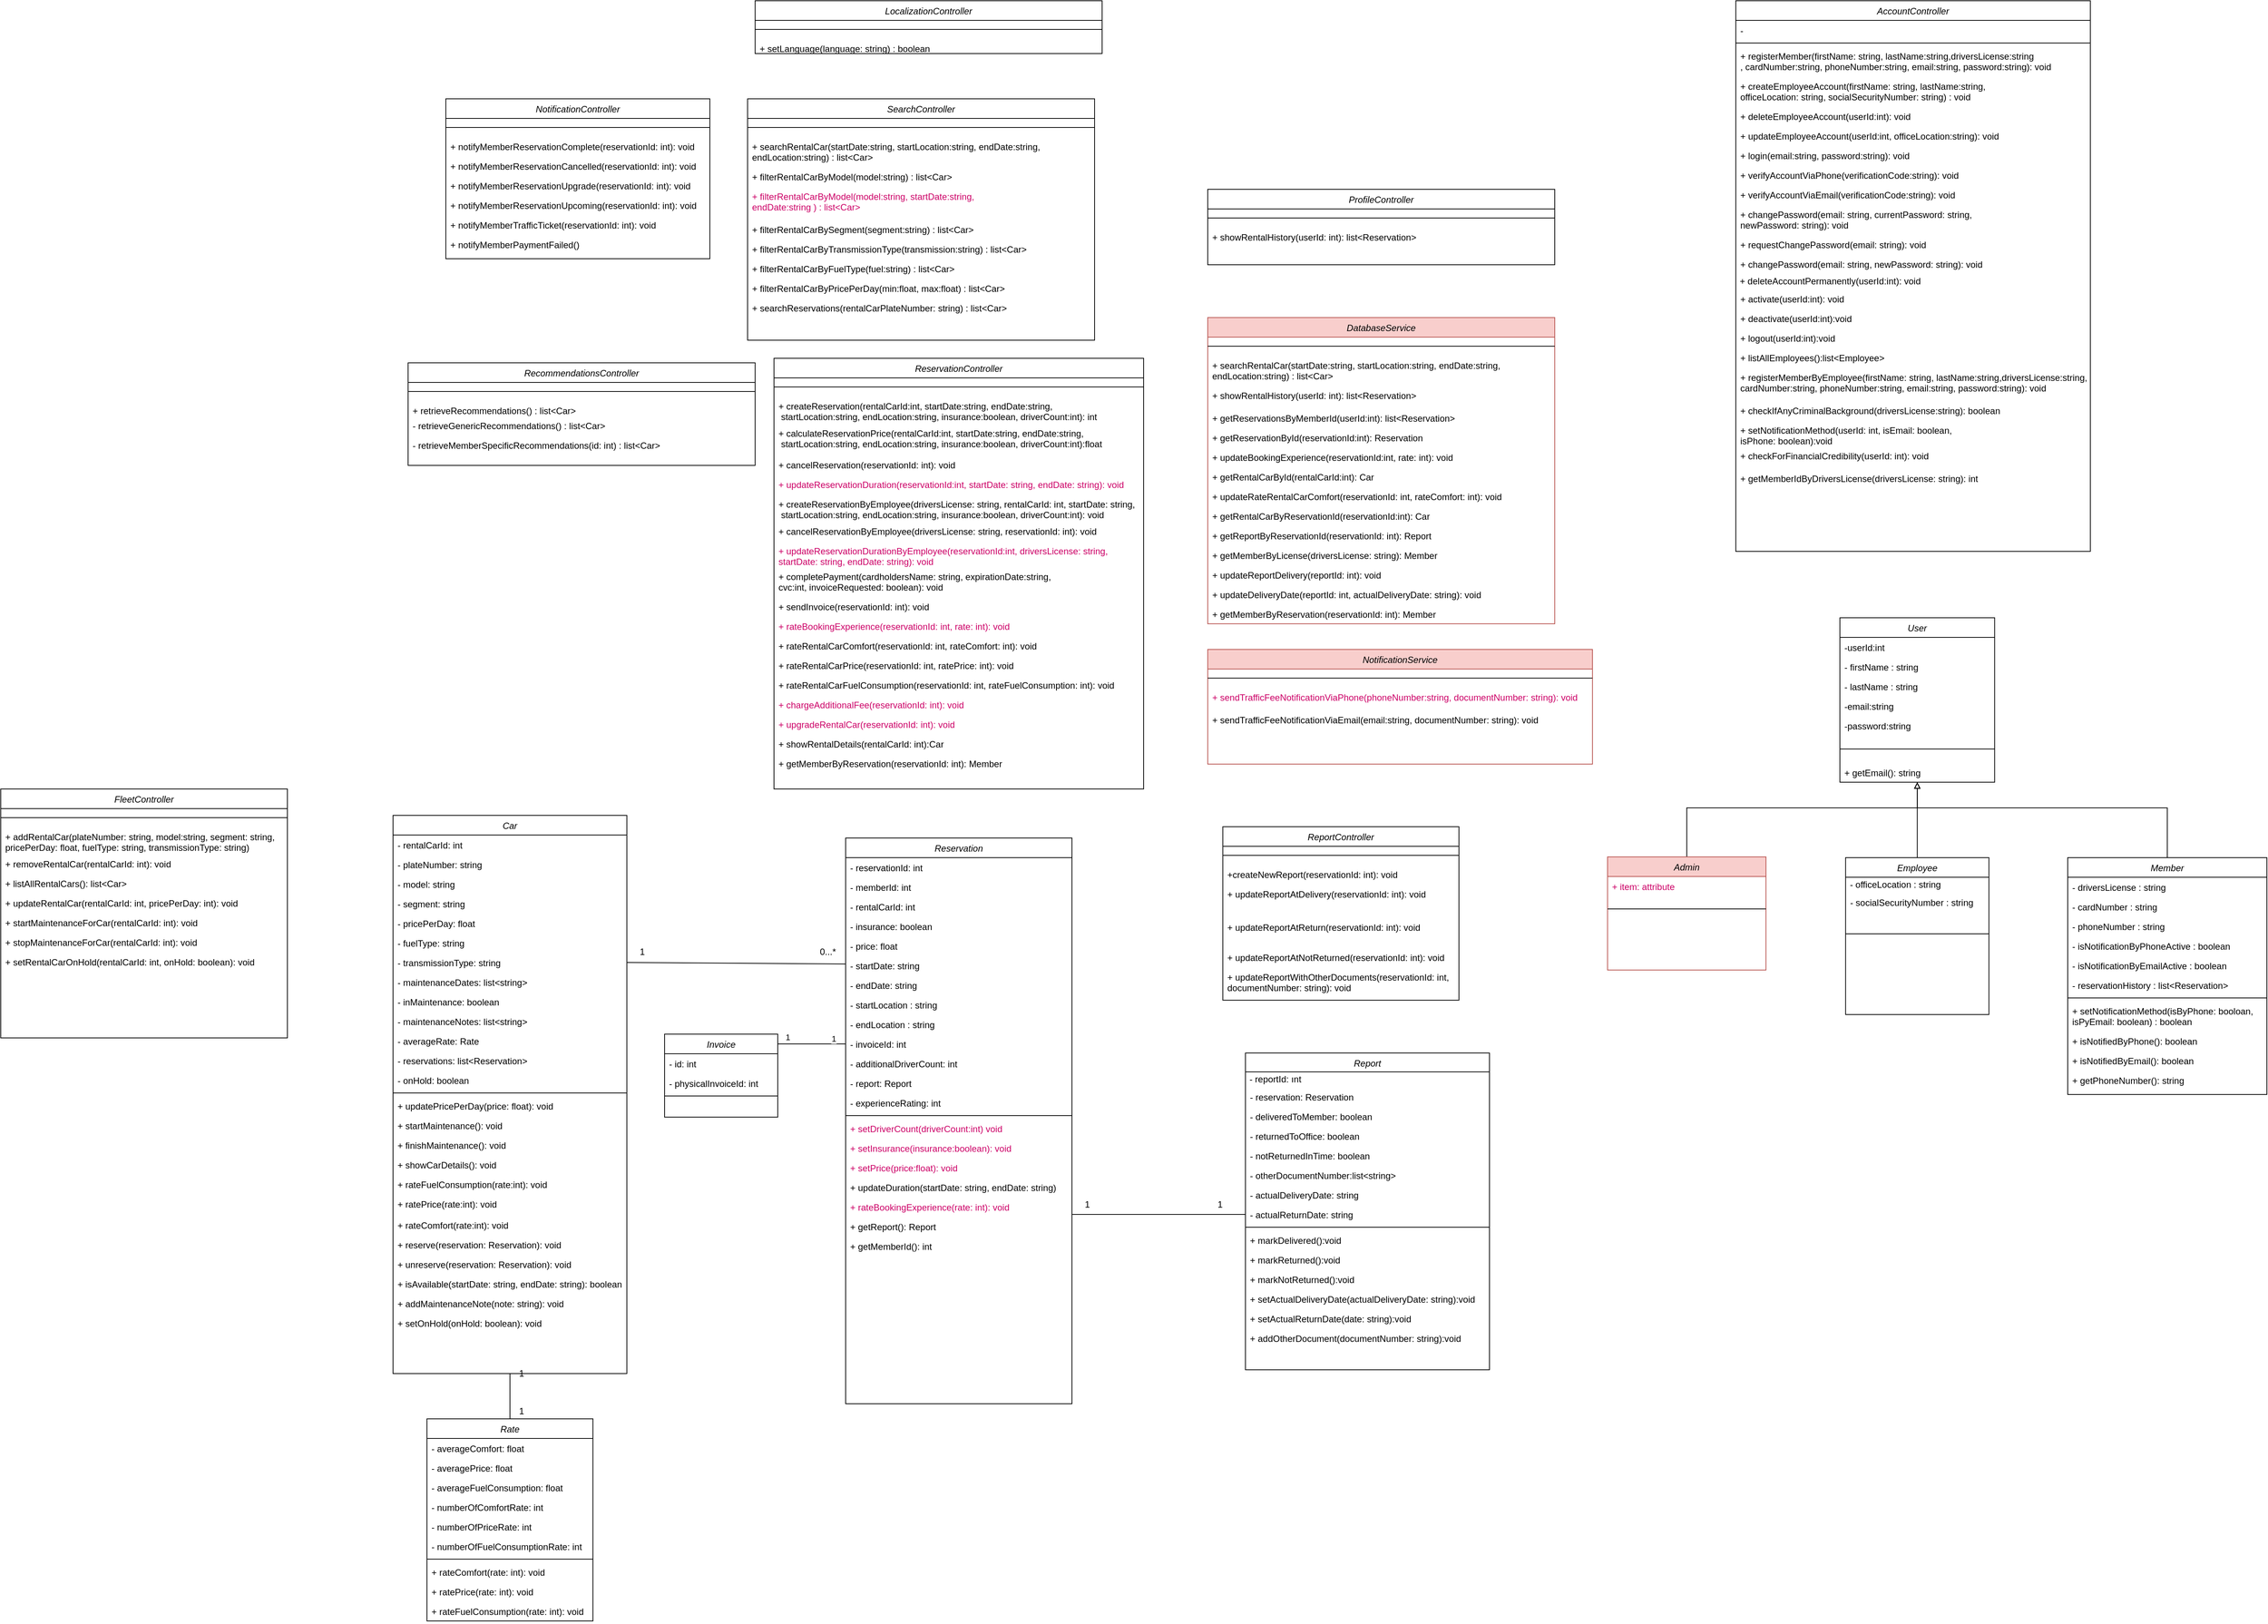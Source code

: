<mxfile version="13.1.11" type="google"><diagram id="C5RBs43oDa-KdzZeNtuy" name="Page-1"><mxGraphModel dx="1994" dy="1796" grid="1" gridSize="10" guides="1" tooltips="1" connect="1" arrows="1" fold="1" page="1" pageScale="1" pageWidth="827" pageHeight="1169" math="0" shadow="0"><root><mxCell id="WIyWlLk6GJQsqaUBKTNV-0"/><mxCell id="WIyWlLk6GJQsqaUBKTNV-1" parent="WIyWlLk6GJQsqaUBKTNV-0"/><mxCell id="PyJJAz-HF3RKSAENLdeJ-129" style="edgeStyle=orthogonalEdgeStyle;rounded=0;orthogonalLoop=1;jettySize=auto;html=1;entryX=0.5;entryY=1;entryDx=0;entryDy=0;endArrow=block;endFill=0;" parent="WIyWlLk6GJQsqaUBKTNV-1" source="PyJJAz-HF3RKSAENLdeJ-42" target="PyJJAz-HF3RKSAENLdeJ-118" edge="1"><mxGeometry relative="1" as="geometry"><mxPoint x="2210" y="460" as="targetPoint"/><Array as="points"><mxPoint x="2502" y="460"/><mxPoint x="2171" y="460"/></Array></mxGeometry></mxCell><mxCell id="PyJJAz-HF3RKSAENLdeJ-128" style="edgeStyle=orthogonalEdgeStyle;rounded=0;orthogonalLoop=1;jettySize=auto;html=1;exitX=0.5;exitY=0;exitDx=0;exitDy=0;entryX=0.5;entryY=1;entryDx=0;entryDy=0;endArrow=block;endFill=0;" parent="WIyWlLk6GJQsqaUBKTNV-1" source="zkfFHV4jXpPFQw0GAbJ--0" target="PyJJAz-HF3RKSAENLdeJ-118" edge="1"><mxGeometry relative="1" as="geometry"><mxPoint x="1850.003" y="370.0" as="sourcePoint"/><mxPoint x="2090" y="460" as="targetPoint"/><Array as="points"><mxPoint x="1865" y="460"/><mxPoint x="2171" y="460"/></Array></mxGeometry></mxCell><mxCell id="PyJJAz-HF3RKSAENLdeJ-130" style="edgeStyle=orthogonalEdgeStyle;rounded=0;orthogonalLoop=1;jettySize=auto;html=1;entryX=0.5;entryY=1;entryDx=0;entryDy=0;exitX=0.5;exitY=0;exitDx=0;exitDy=0;endArrow=block;endFill=0;" parent="WIyWlLk6GJQsqaUBKTNV-1" source="2qs4ONxynOTmM3ThpiEe-1" target="PyJJAz-HF3RKSAENLdeJ-118" edge="1"><mxGeometry relative="1" as="geometry"><Array as="points"/><mxPoint x="2110.86" y="484" as="sourcePoint"/></mxGeometry></mxCell><mxCell id="SaSALMOJc4YaeOgEGJrh-27" value="" style="endArrow=none;html=1;fontColor=#FF3333;entryX=0.5;entryY=1;entryDx=0;entryDy=0;exitX=0.5;exitY=0;exitDx=0;exitDy=0;" parent="WIyWlLk6GJQsqaUBKTNV-1" source="PyJJAz-HF3RKSAENLdeJ-238" target="2qs4ONxynOTmM3ThpiEe-57" edge="1"><mxGeometry width="50" height="50" relative="1" as="geometry"><mxPoint x="30" y="877" as="sourcePoint"/><mxPoint x="20" y="620" as="targetPoint"/></mxGeometry></mxCell><mxCell id="PyJJAz-HF3RKSAENLdeJ-211" value="ReportController" style="swimlane;fontStyle=2;align=center;verticalAlign=top;childLayout=stackLayout;horizontal=1;startSize=26;horizontalStack=0;resizeParent=1;resizeLast=0;collapsible=1;marginBottom=0;rounded=0;shadow=0;strokeWidth=1;" parent="WIyWlLk6GJQsqaUBKTNV-1" vertex="1"><mxGeometry x="1250" y="485" width="313" height="230" as="geometry"><mxRectangle x="230" y="140" width="160" height="26" as="alternateBounds"/></mxGeometry></mxCell><mxCell id="PyJJAz-HF3RKSAENLdeJ-213" value="" style="line;html=1;strokeWidth=1;align=left;verticalAlign=middle;spacingTop=-1;spacingLeft=3;spacingRight=3;rotatable=0;labelPosition=right;points=[];portConstraint=eastwest;" parent="PyJJAz-HF3RKSAENLdeJ-211" vertex="1"><mxGeometry y="26" width="313" height="24" as="geometry"/></mxCell><mxCell id="PyJJAz-HF3RKSAENLdeJ-214" value="+createNewReport(reservationId: int): void" style="text;strokeColor=none;fillColor=none;align=left;verticalAlign=top;spacingLeft=4;spacingRight=4;overflow=hidden;rotatable=0;points=[[0,0.5],[1,0.5]];portConstraint=eastwest;" parent="PyJJAz-HF3RKSAENLdeJ-211" vertex="1"><mxGeometry y="50" width="313" height="26" as="geometry"/></mxCell><mxCell id="PyJJAz-HF3RKSAENLdeJ-231" value="+ updateReportAtDelivery(reservationId: int): void" style="text;strokeColor=none;fillColor=none;align=left;verticalAlign=top;spacingLeft=4;spacingRight=4;overflow=hidden;rotatable=0;points=[[0,0.5],[1,0.5]];portConstraint=eastwest;" parent="PyJJAz-HF3RKSAENLdeJ-211" vertex="1"><mxGeometry y="76" width="313" height="44" as="geometry"/></mxCell><mxCell id="PyJJAz-HF3RKSAENLdeJ-224" value="+ updateReportAtReturn(reservationId: int): void" style="text;strokeColor=none;fillColor=none;align=left;verticalAlign=top;spacingLeft=4;spacingRight=4;overflow=hidden;rotatable=0;points=[[0,0.5],[1,0.5]];portConstraint=eastwest;" parent="PyJJAz-HF3RKSAENLdeJ-211" vertex="1"><mxGeometry y="120" width="313" height="40" as="geometry"/></mxCell><mxCell id="PyJJAz-HF3RKSAENLdeJ-232" value="+ updateReportAtNotReturned(reservationId: int): void" style="text;strokeColor=none;fillColor=none;align=left;verticalAlign=top;spacingLeft=4;spacingRight=4;overflow=hidden;rotatable=0;points=[[0,0.5],[1,0.5]];portConstraint=eastwest;" parent="PyJJAz-HF3RKSAENLdeJ-211" vertex="1"><mxGeometry y="160" width="313" height="26" as="geometry"/></mxCell><mxCell id="PyJJAz-HF3RKSAENLdeJ-233" value="+ updateReportWithOtherDocuments(reservationId: int, &#10;documentNumber: string): void" style="text;strokeColor=none;fillColor=none;align=left;verticalAlign=top;spacingLeft=4;spacingRight=4;overflow=hidden;rotatable=0;points=[[0,0.5],[1,0.5]];portConstraint=eastwest;" parent="PyJJAz-HF3RKSAENLdeJ-211" vertex="1"><mxGeometry y="186" width="313" height="44" as="geometry"/></mxCell><mxCell id="PyJJAz-HF3RKSAENLdeJ-106" value="FleetController" style="swimlane;fontStyle=2;align=center;verticalAlign=top;childLayout=stackLayout;horizontal=1;startSize=26;horizontalStack=0;resizeParent=1;resizeLast=0;collapsible=1;marginBottom=0;rounded=0;shadow=0;strokeWidth=1;" parent="WIyWlLk6GJQsqaUBKTNV-1" vertex="1"><mxGeometry x="-370" y="435" width="380" height="330" as="geometry"><mxRectangle x="230" y="140" width="160" height="26" as="alternateBounds"/></mxGeometry></mxCell><mxCell id="PyJJAz-HF3RKSAENLdeJ-108" value="" style="line;html=1;strokeWidth=1;align=left;verticalAlign=middle;spacingTop=-1;spacingLeft=3;spacingRight=3;rotatable=0;labelPosition=right;points=[];portConstraint=eastwest;" parent="PyJJAz-HF3RKSAENLdeJ-106" vertex="1"><mxGeometry y="26" width="380" height="24" as="geometry"/></mxCell><mxCell id="PyJJAz-HF3RKSAENLdeJ-109" value="+ addRentalCar(plateNumber: string, model:string, segment: string, &#10;pricePerDay: float, fuelType: string, transmissionType: string)" style="text;align=left;verticalAlign=top;spacingLeft=4;spacingRight=4;overflow=hidden;rotatable=0;points=[[0,0.5],[1,0.5]];portConstraint=eastwest;rounded=0;shadow=0;html=0;" parent="PyJJAz-HF3RKSAENLdeJ-106" vertex="1"><mxGeometry y="50" width="380" height="36" as="geometry"/></mxCell><mxCell id="PyJJAz-HF3RKSAENLdeJ-113" value="+ removeRentalCar(rentalCarId: int): void" style="text;strokeColor=none;fillColor=none;align=left;verticalAlign=top;spacingLeft=4;spacingRight=4;overflow=hidden;rotatable=0;points=[[0,0.5],[1,0.5]];portConstraint=eastwest;" parent="PyJJAz-HF3RKSAENLdeJ-106" vertex="1"><mxGeometry y="86" width="380" height="26" as="geometry"/></mxCell><mxCell id="PyJJAz-HF3RKSAENLdeJ-115" value="+ listAllRentalCars(): list&lt;Car&gt; " style="text;strokeColor=none;fillColor=none;align=left;verticalAlign=top;spacingLeft=4;spacingRight=4;overflow=hidden;rotatable=0;points=[[0,0.5],[1,0.5]];portConstraint=eastwest;" parent="PyJJAz-HF3RKSAENLdeJ-106" vertex="1"><mxGeometry y="112" width="380" height="26" as="geometry"/></mxCell><mxCell id="PyJJAz-HF3RKSAENLdeJ-117" value="+ updateRentalCar(rentalCarId: int, pricePerDay: int): void" style="text;strokeColor=none;fillColor=none;align=left;verticalAlign=top;spacingLeft=4;spacingRight=4;overflow=hidden;rotatable=0;points=[[0,0.5],[1,0.5]];portConstraint=eastwest;fontColor=#000000;" parent="PyJJAz-HF3RKSAENLdeJ-106" vertex="1"><mxGeometry y="138" width="380" height="26" as="geometry"/></mxCell><mxCell id="PyJJAz-HF3RKSAENLdeJ-234" value="+ startMaintenanceForCar(rentalCarId: int): void" style="text;strokeColor=none;fillColor=none;align=left;verticalAlign=top;spacingLeft=4;spacingRight=4;overflow=hidden;rotatable=0;points=[[0,0.5],[1,0.5]];portConstraint=eastwest;" parent="PyJJAz-HF3RKSAENLdeJ-106" vertex="1"><mxGeometry y="164" width="380" height="26" as="geometry"/></mxCell><mxCell id="PyJJAz-HF3RKSAENLdeJ-235" value="+ stopMaintenanceForCar(rentalCarId: int): void" style="text;strokeColor=none;fillColor=none;align=left;verticalAlign=top;spacingLeft=4;spacingRight=4;overflow=hidden;rotatable=0;points=[[0,0.5],[1,0.5]];portConstraint=eastwest;" parent="PyJJAz-HF3RKSAENLdeJ-106" vertex="1"><mxGeometry y="190" width="380" height="26" as="geometry"/></mxCell><mxCell id="PyJJAz-HF3RKSAENLdeJ-256" value="+ setRentalCarOnHold(rentalCarId: int, onHold: boolean): void&#10;" style="text;strokeColor=none;fillColor=none;align=left;verticalAlign=top;spacingLeft=4;spacingRight=4;overflow=hidden;rotatable=0;points=[[0,0.5],[1,0.5]];portConstraint=eastwest;" parent="PyJJAz-HF3RKSAENLdeJ-106" vertex="1"><mxGeometry y="216" width="380" height="26" as="geometry"/></mxCell><mxCell id="SaSALMOJc4YaeOgEGJrh-36" value="" style="endArrow=none;html=1;fontColor=#FF3333;entryX=1;entryY=0.118;entryDx=0;entryDy=0;entryPerimeter=0;" parent="WIyWlLk6GJQsqaUBKTNV-1" source="PyJJAz-HF3RKSAENLdeJ-196" target="PyJJAz-HF3RKSAENLdeJ-192" edge="1"><mxGeometry width="50" height="50" relative="1" as="geometry"><mxPoint x="560" y="840" as="sourcePoint"/><mxPoint x="631" y="779" as="targetPoint"/></mxGeometry></mxCell><mxCell id="9D7rxMHuK--zUfd0Zhau-23" value="1" style="edgeLabel;html=1;align=center;verticalAlign=middle;resizable=0;points=[];fontColor=#000000;" vertex="1" connectable="0" parent="SaSALMOJc4YaeOgEGJrh-36"><mxGeometry x="0.721" y="-9" relative="1" as="geometry"><mxPoint as="offset"/></mxGeometry></mxCell><mxCell id="9D7rxMHuK--zUfd0Zhau-24" value="1" style="edgeLabel;html=1;align=center;verticalAlign=middle;resizable=0;points=[];fontColor=#000000;" vertex="1" connectable="0" parent="SaSALMOJc4YaeOgEGJrh-36"><mxGeometry x="-0.646" y="-7" relative="1" as="geometry"><mxPoint as="offset"/></mxGeometry></mxCell><mxCell id="_Js-edaWBWowwOgjngb--4" value="ProfileController" style="swimlane;fontStyle=2;align=center;verticalAlign=top;childLayout=stackLayout;horizontal=1;startSize=26;horizontalStack=0;resizeParent=1;resizeLast=0;collapsible=1;marginBottom=0;rounded=0;shadow=0;strokeWidth=1;fillColor=none;strokeColor=#000000;" parent="WIyWlLk6GJQsqaUBKTNV-1" vertex="1"><mxGeometry x="1230" y="-360" width="460" height="100" as="geometry"><mxRectangle x="230" y="140" width="160" height="26" as="alternateBounds"/></mxGeometry></mxCell><mxCell id="_Js-edaWBWowwOgjngb--5" value="" style="line;html=1;strokeWidth=1;align=left;verticalAlign=middle;spacingTop=-1;spacingLeft=3;spacingRight=3;rotatable=0;labelPosition=right;points=[];portConstraint=eastwest;" parent="_Js-edaWBWowwOgjngb--4" vertex="1"><mxGeometry y="26" width="460" height="24" as="geometry"/></mxCell><mxCell id="_Js-edaWBWowwOgjngb--8" value="+ showRentalHistory(userId: int): list&lt;Reservation&gt;" style="text;strokeColor=none;fillColor=none;align=left;verticalAlign=top;spacingLeft=4;spacingRight=4;overflow=hidden;rotatable=0;points=[[0,0.5],[1,0.5]];portConstraint=eastwest;fontColor=#000000;" parent="_Js-edaWBWowwOgjngb--4" vertex="1"><mxGeometry y="50" width="460" height="30" as="geometry"/></mxCell><mxCell id="_Js-edaWBWowwOgjngb--15" value="DatabaseService" style="swimlane;fontStyle=2;align=center;verticalAlign=top;childLayout=stackLayout;horizontal=1;startSize=26;horizontalStack=0;resizeParent=1;resizeLast=0;collapsible=1;marginBottom=0;rounded=0;shadow=0;strokeWidth=1;fillColor=#f8cecc;strokeColor=#b85450;" parent="WIyWlLk6GJQsqaUBKTNV-1" vertex="1"><mxGeometry x="1230" y="-190" width="460" height="406" as="geometry"><mxRectangle x="230" y="140" width="160" height="26" as="alternateBounds"/></mxGeometry></mxCell><mxCell id="_Js-edaWBWowwOgjngb--16" value="" style="line;html=1;strokeWidth=1;align=left;verticalAlign=middle;spacingTop=-1;spacingLeft=3;spacingRight=3;rotatable=0;labelPosition=right;points=[];portConstraint=eastwest;" parent="_Js-edaWBWowwOgjngb--15" vertex="1"><mxGeometry y="26" width="460" height="24" as="geometry"/></mxCell><mxCell id="KCNLsI9GjB8eLPjCpDtn-4" value="+ searchRentalCar(startDate:string, startLocation:string, endDate:string, &#10;endLocation:string) : list&lt;Car&gt; " style="text;strokeColor=none;fillColor=none;align=left;verticalAlign=top;spacingLeft=4;spacingRight=4;overflow=hidden;rotatable=0;points=[[0,0.5],[1,0.5]];portConstraint=eastwest;fontColor=#000000;" vertex="1" parent="_Js-edaWBWowwOgjngb--15"><mxGeometry y="50" width="460" height="40" as="geometry"/></mxCell><mxCell id="_Js-edaWBWowwOgjngb--17" value="+ showRentalHistory(userId: int): list&lt;Reservation&gt;" style="text;strokeColor=none;fillColor=none;align=left;verticalAlign=top;spacingLeft=4;spacingRight=4;overflow=hidden;rotatable=0;points=[[0,0.5],[1,0.5]];portConstraint=eastwest;fontColor=#000000;" parent="_Js-edaWBWowwOgjngb--15" vertex="1"><mxGeometry y="90" width="460" height="30" as="geometry"/></mxCell><mxCell id="_Js-edaWBWowwOgjngb--19" value="+ getReservationsByMemberId(userId:int): list&lt;Reservation&gt;" style="text;strokeColor=none;fillColor=none;align=left;verticalAlign=top;spacingLeft=4;spacingRight=4;overflow=hidden;rotatable=0;points=[[0,0.5],[1,0.5]];portConstraint=eastwest;" parent="_Js-edaWBWowwOgjngb--15" vertex="1"><mxGeometry y="120" width="460" height="26" as="geometry"/></mxCell><mxCell id="_Js-edaWBWowwOgjngb--18" value="+ getReservationById(reservationId:int): Reservation" style="text;strokeColor=none;fillColor=none;align=left;verticalAlign=top;spacingLeft=4;spacingRight=4;overflow=hidden;rotatable=0;points=[[0,0.5],[1,0.5]];portConstraint=eastwest;" parent="_Js-edaWBWowwOgjngb--15" vertex="1"><mxGeometry y="146" width="460" height="26" as="geometry"/></mxCell><mxCell id="_Js-edaWBWowwOgjngb--20" value="+ updateBookingExperience(reservationId:int, rate: int): void" style="text;strokeColor=none;fillColor=none;align=left;verticalAlign=top;spacingLeft=4;spacingRight=4;overflow=hidden;rotatable=0;points=[[0,0.5],[1,0.5]];portConstraint=eastwest;" parent="_Js-edaWBWowwOgjngb--15" vertex="1"><mxGeometry y="172" width="460" height="26" as="geometry"/></mxCell><mxCell id="_Js-edaWBWowwOgjngb--21" value="+ getRentalCarById(rentalCarId:int): Car&#10;" style="text;strokeColor=none;fillColor=none;align=left;verticalAlign=top;spacingLeft=4;spacingRight=4;overflow=hidden;rotatable=0;points=[[0,0.5],[1,0.5]];portConstraint=eastwest;" parent="_Js-edaWBWowwOgjngb--15" vertex="1"><mxGeometry y="198" width="460" height="26" as="geometry"/></mxCell><mxCell id="_Js-edaWBWowwOgjngb--25" value="+ updateRateRentalCarComfort(reservationId: int, rateComfort: int): void" style="text;strokeColor=none;fillColor=none;align=left;verticalAlign=top;spacingLeft=4;spacingRight=4;overflow=hidden;rotatable=0;points=[[0,0.5],[1,0.5]];portConstraint=eastwest;" parent="_Js-edaWBWowwOgjngb--15" vertex="1"><mxGeometry y="224" width="460" height="26" as="geometry"/></mxCell><mxCell id="_Js-edaWBWowwOgjngb--30" value="+ getRentalCarByReservationId(reservationId:int): Car&#10;" style="text;strokeColor=none;fillColor=none;align=left;verticalAlign=top;spacingLeft=4;spacingRight=4;overflow=hidden;rotatable=0;points=[[0,0.5],[1,0.5]];portConstraint=eastwest;" parent="_Js-edaWBWowwOgjngb--15" vertex="1"><mxGeometry y="250" width="460" height="26" as="geometry"/></mxCell><mxCell id="kHhqZD4fPZzcz2lykNY8-8" value="+ getReportByReservationId(reservationId: int): Report" style="text;strokeColor=none;fillColor=none;align=left;verticalAlign=top;spacingLeft=4;spacingRight=4;overflow=hidden;rotatable=0;points=[[0,0.5],[1,0.5]];portConstraint=eastwest;" vertex="1" parent="_Js-edaWBWowwOgjngb--15"><mxGeometry y="276" width="460" height="26" as="geometry"/></mxCell><mxCell id="kHhqZD4fPZzcz2lykNY8-10" value="+ getMemberByLicense(driversLicense: string): Member&#10;" style="text;strokeColor=none;fillColor=none;align=left;verticalAlign=top;spacingLeft=4;spacingRight=4;overflow=hidden;rotatable=0;points=[[0,0.5],[1,0.5]];portConstraint=eastwest;" vertex="1" parent="_Js-edaWBWowwOgjngb--15"><mxGeometry y="302" width="460" height="26" as="geometry"/></mxCell><mxCell id="kHhqZD4fPZzcz2lykNY8-9" value="+ updateReportDelivery(reportId: int): void&#10;" style="text;strokeColor=none;fillColor=none;align=left;verticalAlign=top;spacingLeft=4;spacingRight=4;overflow=hidden;rotatable=0;points=[[0,0.5],[1,0.5]];portConstraint=eastwest;" vertex="1" parent="_Js-edaWBWowwOgjngb--15"><mxGeometry y="328" width="460" height="26" as="geometry"/></mxCell><mxCell id="kHhqZD4fPZzcz2lykNY8-11" value="+ updateDeliveryDate(reportId: int, actualDeliveryDate: string): void" style="text;strokeColor=none;fillColor=none;align=left;verticalAlign=top;spacingLeft=4;spacingRight=4;overflow=hidden;rotatable=0;points=[[0,0.5],[1,0.5]];portConstraint=eastwest;" vertex="1" parent="_Js-edaWBWowwOgjngb--15"><mxGeometry y="354" width="460" height="26" as="geometry"/></mxCell><mxCell id="nzVzEWI8CDD0CJ6Y3Y5S-18" value="+ getMemberByReservation(reservationId: int): Member" style="text;strokeColor=none;fillColor=none;align=left;verticalAlign=top;spacingLeft=4;spacingRight=4;overflow=hidden;rotatable=0;points=[[0,0.5],[1,0.5]];portConstraint=eastwest;" vertex="1" parent="_Js-edaWBWowwOgjngb--15"><mxGeometry y="380" width="460" height="26" as="geometry"/></mxCell><mxCell id="PyJJAz-HF3RKSAENLdeJ-267" value="LocalizationController" style="swimlane;fontStyle=2;align=center;verticalAlign=top;childLayout=stackLayout;horizontal=1;startSize=26;horizontalStack=0;resizeParent=1;resizeLast=0;collapsible=1;marginBottom=0;rounded=0;shadow=0;strokeWidth=1;" parent="WIyWlLk6GJQsqaUBKTNV-1" vertex="1"><mxGeometry x="630" y="-610" width="460" height="70" as="geometry"><mxRectangle x="230" y="140" width="160" height="26" as="alternateBounds"/></mxGeometry></mxCell><mxCell id="PyJJAz-HF3RKSAENLdeJ-269" value="" style="line;html=1;strokeWidth=1;align=left;verticalAlign=middle;spacingTop=-1;spacingLeft=3;spacingRight=3;rotatable=0;labelPosition=right;points=[];portConstraint=eastwest;" parent="PyJJAz-HF3RKSAENLdeJ-267" vertex="1"><mxGeometry y="26" width="460" height="24" as="geometry"/></mxCell><mxCell id="PyJJAz-HF3RKSAENLdeJ-275" value="+ setLanguage(language: string) : boolean" style="text;strokeColor=none;fillColor=none;align=left;verticalAlign=top;spacingLeft=4;spacingRight=4;overflow=hidden;rotatable=0;points=[[0,0.5],[1,0.5]];portConstraint=eastwest;" parent="PyJJAz-HF3RKSAENLdeJ-267" vertex="1"><mxGeometry y="50" width="460" height="20" as="geometry"/></mxCell><mxCell id="PyJJAz-HF3RKSAENLdeJ-0" value="SearchController" style="swimlane;fontStyle=2;align=center;verticalAlign=top;childLayout=stackLayout;horizontal=1;startSize=26;horizontalStack=0;resizeParent=1;resizeLast=0;collapsible=1;marginBottom=0;rounded=0;shadow=0;strokeWidth=1;" parent="WIyWlLk6GJQsqaUBKTNV-1" vertex="1"><mxGeometry x="620" y="-480" width="460" height="320" as="geometry"><mxRectangle x="230" y="140" width="160" height="26" as="alternateBounds"/></mxGeometry></mxCell><mxCell id="PyJJAz-HF3RKSAENLdeJ-12" value="" style="line;html=1;strokeWidth=1;align=left;verticalAlign=middle;spacingTop=-1;spacingLeft=3;spacingRight=3;rotatable=0;labelPosition=right;points=[];portConstraint=eastwest;" parent="PyJJAz-HF3RKSAENLdeJ-0" vertex="1"><mxGeometry y="26" width="460" height="24" as="geometry"/></mxCell><mxCell id="PyJJAz-HF3RKSAENLdeJ-13" value="+ searchRentalCar(startDate:string, startLocation:string, endDate:string, &#10;endLocation:string) : list&lt;Car&gt; " style="text;align=left;verticalAlign=top;spacingLeft=4;spacingRight=4;overflow=hidden;rotatable=0;points=[[0,0.5],[1,0.5]];portConstraint=eastwest;rounded=0;shadow=0;html=0;" parent="PyJJAz-HF3RKSAENLdeJ-0" vertex="1"><mxGeometry y="50" width="460" height="40" as="geometry"/></mxCell><mxCell id="PyJJAz-HF3RKSAENLdeJ-23" value="+ filterRentalCarByModel(model:string) : list&lt;Car&gt; " style="text;strokeColor=none;fillColor=none;align=left;verticalAlign=top;spacingLeft=4;spacingRight=4;overflow=hidden;rotatable=0;points=[[0,0.5],[1,0.5]];portConstraint=eastwest;" parent="PyJJAz-HF3RKSAENLdeJ-0" vertex="1"><mxGeometry y="90" width="460" height="26" as="geometry"/></mxCell><mxCell id="Fg22NQxD7wjf-iT87let-0" value="+ filterRentalCarByModel(model:string, startDate:string,&#10;endDate:string ) : list&lt;Car&gt; " style="text;strokeColor=none;fillColor=none;align=left;verticalAlign=top;spacingLeft=4;spacingRight=4;overflow=hidden;rotatable=0;points=[[0,0.5],[1,0.5]];portConstraint=eastwest;fontColor=#CC0066;" parent="PyJJAz-HF3RKSAENLdeJ-0" vertex="1"><mxGeometry y="116" width="460" height="44" as="geometry"/></mxCell><mxCell id="PyJJAz-HF3RKSAENLdeJ-24" value="+ filterRentalCarBySegment(segment:string) : list&lt;Car&gt; " style="text;strokeColor=none;fillColor=none;align=left;verticalAlign=top;spacingLeft=4;spacingRight=4;overflow=hidden;rotatable=0;points=[[0,0.5],[1,0.5]];portConstraint=eastwest;" parent="PyJJAz-HF3RKSAENLdeJ-0" vertex="1"><mxGeometry y="160" width="460" height="26" as="geometry"/></mxCell><mxCell id="PyJJAz-HF3RKSAENLdeJ-28" value="+ filterRentalCarByTransmissionType(transmission:string) : list&lt;Car&gt; " style="text;strokeColor=none;fillColor=none;align=left;verticalAlign=top;spacingLeft=4;spacingRight=4;overflow=hidden;rotatable=0;points=[[0,0.5],[1,0.5]];portConstraint=eastwest;" parent="PyJJAz-HF3RKSAENLdeJ-0" vertex="1"><mxGeometry y="186" width="460" height="26" as="geometry"/></mxCell><mxCell id="PyJJAz-HF3RKSAENLdeJ-29" value="+ filterRentalCarByFuelType(fuel:string) : list&lt;Car&gt; " style="text;strokeColor=none;fillColor=none;align=left;verticalAlign=top;spacingLeft=4;spacingRight=4;overflow=hidden;rotatable=0;points=[[0,0.5],[1,0.5]];portConstraint=eastwest;" parent="PyJJAz-HF3RKSAENLdeJ-0" vertex="1"><mxGeometry y="212" width="460" height="26" as="geometry"/></mxCell><mxCell id="PyJJAz-HF3RKSAENLdeJ-30" value="+ filterRentalCarByPricePerDay(min:float, max:float) : list&lt;Car&gt; " style="text;strokeColor=none;fillColor=none;align=left;verticalAlign=top;spacingLeft=4;spacingRight=4;overflow=hidden;rotatable=0;points=[[0,0.5],[1,0.5]];portConstraint=eastwest;" parent="PyJJAz-HF3RKSAENLdeJ-0" vertex="1"><mxGeometry y="238" width="460" height="26" as="geometry"/></mxCell><mxCell id="PyJJAz-HF3RKSAENLdeJ-265" value="+ searchReservations(rentalCarPlateNumber: string) : list&lt;Car&gt; " style="text;strokeColor=none;fillColor=none;align=left;verticalAlign=top;spacingLeft=4;spacingRight=4;overflow=hidden;rotatable=0;points=[[0,0.5],[1,0.5]];portConstraint=eastwest;" parent="PyJJAz-HF3RKSAENLdeJ-0" vertex="1"><mxGeometry y="264" width="460" height="26" as="geometry"/></mxCell><mxCell id="PyJJAz-HF3RKSAENLdeJ-118" value="User" style="swimlane;fontStyle=2;align=center;verticalAlign=top;childLayout=stackLayout;horizontal=1;startSize=26;horizontalStack=0;resizeParent=1;resizeLast=0;collapsible=1;marginBottom=0;rounded=0;shadow=0;strokeWidth=1;" parent="WIyWlLk6GJQsqaUBKTNV-1" vertex="1"><mxGeometry x="2068" y="208" width="205.14" height="218" as="geometry"><mxRectangle x="230" y="140" width="160" height="26" as="alternateBounds"/></mxGeometry></mxCell><mxCell id="PyJJAz-HF3RKSAENLdeJ-119" value="-userId:int" style="text;align=left;verticalAlign=top;spacingLeft=4;spacingRight=4;overflow=hidden;rotatable=0;points=[[0,0.5],[1,0.5]];portConstraint=eastwest;" parent="PyJJAz-HF3RKSAENLdeJ-118" vertex="1"><mxGeometry y="26" width="205.14" height="26" as="geometry"/></mxCell><mxCell id="2qs4ONxynOTmM3ThpiEe-3" value="- firstName : string" style="text;align=left;verticalAlign=top;spacingLeft=4;spacingRight=4;overflow=hidden;rotatable=0;points=[[0,0.5],[1,0.5]];portConstraint=eastwest;rounded=0;shadow=0;html=0;" parent="PyJJAz-HF3RKSAENLdeJ-118" vertex="1"><mxGeometry y="52" width="205.14" height="26" as="geometry"/></mxCell><mxCell id="6bFe_opJObA6_wgBDLaA-7" value="- lastName : string" style="text;align=left;verticalAlign=top;spacingLeft=4;spacingRight=4;overflow=hidden;rotatable=0;points=[[0,0.5],[1,0.5]];portConstraint=eastwest;rounded=0;shadow=0;html=0;" parent="PyJJAz-HF3RKSAENLdeJ-118" vertex="1"><mxGeometry y="78" width="205.14" height="26" as="geometry"/></mxCell><mxCell id="PyJJAz-HF3RKSAENLdeJ-121" value="-email:string" style="text;align=left;verticalAlign=top;spacingLeft=4;spacingRight=4;overflow=hidden;rotatable=0;points=[[0,0.5],[1,0.5]];portConstraint=eastwest;rounded=0;shadow=0;html=0;" parent="PyJJAz-HF3RKSAENLdeJ-118" vertex="1"><mxGeometry y="104" width="205.14" height="26" as="geometry"/></mxCell><mxCell id="PyJJAz-HF3RKSAENLdeJ-122" value="-password:string" style="text;align=left;verticalAlign=top;spacingLeft=4;spacingRight=4;overflow=hidden;rotatable=0;points=[[0,0.5],[1,0.5]];portConstraint=eastwest;rounded=0;shadow=0;html=0;" parent="PyJJAz-HF3RKSAENLdeJ-118" vertex="1"><mxGeometry y="130" width="205.14" height="26" as="geometry"/></mxCell><mxCell id="PyJJAz-HF3RKSAENLdeJ-124" value="" style="line;html=1;strokeWidth=1;align=left;verticalAlign=middle;spacingTop=-1;spacingLeft=3;spacingRight=3;rotatable=0;labelPosition=right;points=[];portConstraint=eastwest;" parent="PyJJAz-HF3RKSAENLdeJ-118" vertex="1"><mxGeometry y="156" width="205.14" height="36" as="geometry"/></mxCell><mxCell id="nzVzEWI8CDD0CJ6Y3Y5S-21" value="+ getEmail(): string" style="text;strokeColor=none;fillColor=none;align=left;verticalAlign=top;spacingLeft=4;spacingRight=4;overflow=hidden;rotatable=0;points=[[0,0.5],[1,0.5]];portConstraint=eastwest;" vertex="1" parent="PyJJAz-HF3RKSAENLdeJ-118"><mxGeometry y="192" width="205.14" height="26" as="geometry"/></mxCell><mxCell id="2qs4ONxynOTmM3ThpiEe-1" value="Employee" style="swimlane;fontStyle=2;align=center;verticalAlign=top;childLayout=stackLayout;horizontal=1;startSize=26;horizontalStack=0;resizeParent=1;resizeLast=0;collapsible=1;marginBottom=0;rounded=0;shadow=0;strokeWidth=1;" parent="WIyWlLk6GJQsqaUBKTNV-1" vertex="1"><mxGeometry x="2075.57" y="526" width="190" height="208" as="geometry"><mxRectangle x="230" y="140" width="160" height="26" as="alternateBounds"/></mxGeometry></mxCell><mxCell id="6bFe_opJObA6_wgBDLaA-8" value="&amp;nbsp;- officeLocation : string" style="text;html=1;align=left;verticalAlign=middle;resizable=0;points=[];autosize=1;" parent="2qs4ONxynOTmM3ThpiEe-1" vertex="1"><mxGeometry y="26" width="190" height="20" as="geometry"/></mxCell><mxCell id="PyJJAz-HF3RKSAENLdeJ-131" value="- socialSecurityNumber : string" style="text;strokeColor=none;fillColor=none;align=left;verticalAlign=top;spacingLeft=4;spacingRight=4;overflow=hidden;rotatable=0;points=[[0,0.5],[1,0.5]];portConstraint=eastwest;" parent="2qs4ONxynOTmM3ThpiEe-1" vertex="1"><mxGeometry y="46" width="190" height="26" as="geometry"/></mxCell><mxCell id="2qs4ONxynOTmM3ThpiEe-5" value="" style="line;html=1;strokeWidth=1;align=left;verticalAlign=middle;spacingTop=-1;spacingLeft=3;spacingRight=3;rotatable=0;labelPosition=right;points=[];portConstraint=eastwest;" parent="2qs4ONxynOTmM3ThpiEe-1" vertex="1"><mxGeometry y="72" width="190" height="58" as="geometry"/></mxCell><mxCell id="PyJJAz-HF3RKSAENLdeJ-42" value="Member" style="swimlane;fontStyle=2;align=center;verticalAlign=top;childLayout=stackLayout;horizontal=1;startSize=26;horizontalStack=0;resizeParent=1;resizeLast=0;collapsible=1;marginBottom=0;rounded=0;shadow=0;strokeWidth=1;" parent="WIyWlLk6GJQsqaUBKTNV-1" vertex="1"><mxGeometry x="2370" y="526" width="264" height="314" as="geometry"><mxRectangle x="230" y="140" width="160" height="26" as="alternateBounds"/></mxGeometry></mxCell><mxCell id="PyJJAz-HF3RKSAENLdeJ-47" value="- driversLicense : string" style="text;align=left;verticalAlign=top;spacingLeft=4;spacingRight=4;overflow=hidden;rotatable=0;points=[[0,0.5],[1,0.5]];portConstraint=eastwest;" parent="PyJJAz-HF3RKSAENLdeJ-42" vertex="1"><mxGeometry y="26" width="264" height="26" as="geometry"/></mxCell><mxCell id="PyJJAz-HF3RKSAENLdeJ-49" value="- cardNumber : string" style="text;align=left;verticalAlign=top;spacingLeft=4;spacingRight=4;overflow=hidden;rotatable=0;points=[[0,0.5],[1,0.5]];portConstraint=eastwest;rounded=0;shadow=0;html=0;" parent="PyJJAz-HF3RKSAENLdeJ-42" vertex="1"><mxGeometry y="52" width="264" height="26" as="geometry"/></mxCell><mxCell id="PyJJAz-HF3RKSAENLdeJ-50" value="- phoneNumber : string" style="text;align=left;verticalAlign=top;spacingLeft=4;spacingRight=4;overflow=hidden;rotatable=0;points=[[0,0.5],[1,0.5]];portConstraint=eastwest;rounded=0;shadow=0;html=0;" parent="PyJJAz-HF3RKSAENLdeJ-42" vertex="1"><mxGeometry y="78" width="264" height="26" as="geometry"/></mxCell><mxCell id="PyJJAz-HF3RKSAENLdeJ-200" value="- isNotificationByPhoneActive : boolean" style="text;strokeColor=none;fillColor=none;align=left;verticalAlign=top;spacingLeft=4;spacingRight=4;overflow=hidden;rotatable=0;points=[[0,0.5],[1,0.5]];portConstraint=eastwest;" parent="PyJJAz-HF3RKSAENLdeJ-42" vertex="1"><mxGeometry y="104" width="264" height="26" as="geometry"/></mxCell><mxCell id="PyJJAz-HF3RKSAENLdeJ-199" value="- isNotificationByEmailActive : boolean" style="text;strokeColor=none;fillColor=none;align=left;verticalAlign=top;spacingLeft=4;spacingRight=4;overflow=hidden;rotatable=0;points=[[0,0.5],[1,0.5]];portConstraint=eastwest;" parent="PyJJAz-HF3RKSAENLdeJ-42" vertex="1"><mxGeometry y="130" width="264" height="26" as="geometry"/></mxCell><mxCell id="PyJJAz-HF3RKSAENLdeJ-43" value="- reservationHistory : list&lt;Reservation&gt;" style="text;align=left;verticalAlign=top;spacingLeft=4;spacingRight=4;overflow=hidden;rotatable=0;points=[[0,0.5],[1,0.5]];portConstraint=eastwest;rounded=0;shadow=0;html=0;" parent="PyJJAz-HF3RKSAENLdeJ-42" vertex="1"><mxGeometry y="156" width="264" height="26" as="geometry"/></mxCell><mxCell id="PyJJAz-HF3RKSAENLdeJ-54" value="" style="line;html=1;strokeWidth=1;align=left;verticalAlign=middle;spacingTop=-1;spacingLeft=3;spacingRight=3;rotatable=0;labelPosition=right;points=[];portConstraint=eastwest;" parent="PyJJAz-HF3RKSAENLdeJ-42" vertex="1"><mxGeometry y="182" width="264" height="8" as="geometry"/></mxCell><mxCell id="PyJJAz-HF3RKSAENLdeJ-253" value="+ setNotificationMethod(isByPhone: booloan, &#10;isPyEmail: boolean) : boolean" style="text;strokeColor=none;fillColor=none;align=left;verticalAlign=top;spacingLeft=4;spacingRight=4;overflow=hidden;rotatable=0;points=[[0,0.5],[1,0.5]];portConstraint=eastwest;" parent="PyJJAz-HF3RKSAENLdeJ-42" vertex="1"><mxGeometry y="190" width="264" height="40" as="geometry"/></mxCell><mxCell id="nzVzEWI8CDD0CJ6Y3Y5S-19" value="+ isNotifiedByPhone(): boolean" style="text;strokeColor=none;fillColor=none;align=left;verticalAlign=top;spacingLeft=4;spacingRight=4;overflow=hidden;rotatable=0;points=[[0,0.5],[1,0.5]];portConstraint=eastwest;" vertex="1" parent="PyJJAz-HF3RKSAENLdeJ-42"><mxGeometry y="230" width="264" height="26" as="geometry"/></mxCell><mxCell id="nzVzEWI8CDD0CJ6Y3Y5S-20" value="+ isNotifiedByEmail(): boolean" style="text;strokeColor=none;fillColor=none;align=left;verticalAlign=top;spacingLeft=4;spacingRight=4;overflow=hidden;rotatable=0;points=[[0,0.5],[1,0.5]];portConstraint=eastwest;" vertex="1" parent="PyJJAz-HF3RKSAENLdeJ-42"><mxGeometry y="256" width="264" height="26" as="geometry"/></mxCell><mxCell id="nzVzEWI8CDD0CJ6Y3Y5S-22" value="+ getPhoneNumber(): string" style="text;strokeColor=none;fillColor=none;align=left;verticalAlign=top;spacingLeft=4;spacingRight=4;overflow=hidden;rotatable=0;points=[[0,0.5],[1,0.5]];portConstraint=eastwest;" vertex="1" parent="PyJJAz-HF3RKSAENLdeJ-42"><mxGeometry y="282" width="264" height="26" as="geometry"/></mxCell><mxCell id="zkfFHV4jXpPFQw0GAbJ--0" value="Admin" style="swimlane;fontStyle=2;align=center;verticalAlign=top;childLayout=stackLayout;horizontal=1;startSize=26;horizontalStack=0;resizeParent=1;resizeLast=0;collapsible=1;marginBottom=0;rounded=0;shadow=0;strokeWidth=1;fillColor=#f8cecc;strokeColor=#b85450;" parent="WIyWlLk6GJQsqaUBKTNV-1" vertex="1"><mxGeometry x="1760" y="525" width="210" height="150" as="geometry"><mxRectangle x="230" y="140" width="160" height="26" as="alternateBounds"/></mxGeometry></mxCell><mxCell id="9D7rxMHuK--zUfd0Zhau-8" value="+ item: attribute" style="text;strokeColor=none;fillColor=none;align=left;verticalAlign=top;spacingLeft=4;spacingRight=4;overflow=hidden;rotatable=0;points=[[0,0.5],[1,0.5]];portConstraint=eastwest;fontColor=#CC0066;" vertex="1" parent="zkfFHV4jXpPFQw0GAbJ--0"><mxGeometry y="26" width="210" height="26" as="geometry"/></mxCell><mxCell id="zkfFHV4jXpPFQw0GAbJ--4" value="" style="line;html=1;strokeWidth=1;align=left;verticalAlign=middle;spacingTop=-1;spacingLeft=3;spacingRight=3;rotatable=0;labelPosition=right;points=[];portConstraint=eastwest;" parent="zkfFHV4jXpPFQw0GAbJ--0" vertex="1"><mxGeometry y="52" width="210" height="34" as="geometry"/></mxCell><mxCell id="9D7rxMHuK--zUfd0Zhau-27" value="" style="endArrow=none;html=1;fontColor=#000000;entryX=0.001;entryY=0.423;entryDx=0;entryDy=0;exitX=1;exitY=0.5;exitDx=0;exitDy=0;entryPerimeter=0;" edge="1" parent="WIyWlLk6GJQsqaUBKTNV-1" source="PyJJAz-HF3RKSAENLdeJ-154" target="2qs4ONxynOTmM3ThpiEe-74"><mxGeometry width="50" height="50" relative="1" as="geometry"><mxPoint x="461" y="669" as="sourcePoint"/><mxPoint x="840" y="640" as="targetPoint"/></mxGeometry></mxCell><mxCell id="9D7rxMHuK--zUfd0Zhau-28" value="1" style="text;html=1;align=center;verticalAlign=middle;resizable=0;points=[];autosize=1;fontColor=#000000;" vertex="1" parent="WIyWlLk6GJQsqaUBKTNV-1"><mxGeometry x="470" y="641" width="20" height="20" as="geometry"/></mxCell><mxCell id="9D7rxMHuK--zUfd0Zhau-29" value="0...*" style="text;html=1;align=center;verticalAlign=middle;resizable=0;points=[];autosize=1;fontColor=#000000;" vertex="1" parent="WIyWlLk6GJQsqaUBKTNV-1"><mxGeometry x="706" y="641" width="40" height="20" as="geometry"/></mxCell><mxCell id="9D7rxMHuK--zUfd0Zhau-30" value="" style="endArrow=none;html=1;fontColor=#000000;entryX=0;entryY=0.5;entryDx=0;entryDy=0;" edge="1" parent="WIyWlLk6GJQsqaUBKTNV-1" target="PyJJAz-HF3RKSAENLdeJ-227"><mxGeometry width="50" height="50" relative="1" as="geometry"><mxPoint x="1050" y="999" as="sourcePoint"/><mxPoint x="1290" y="790" as="targetPoint"/></mxGeometry></mxCell><mxCell id="9D7rxMHuK--zUfd0Zhau-31" value="1" style="text;html=1;align=center;verticalAlign=middle;resizable=0;points=[];autosize=1;fontColor=#000000;" vertex="1" parent="WIyWlLk6GJQsqaUBKTNV-1"><mxGeometry x="1060" y="976" width="20" height="20" as="geometry"/></mxCell><mxCell id="9D7rxMHuK--zUfd0Zhau-32" value="1" style="text;html=1;align=center;verticalAlign=middle;resizable=0;points=[];autosize=1;fontColor=#000000;" vertex="1" parent="WIyWlLk6GJQsqaUBKTNV-1"><mxGeometry x="1236" y="976" width="20" height="20" as="geometry"/></mxCell><mxCell id="PyJJAz-HF3RKSAENLdeJ-32" value="ReservationController" style="swimlane;fontStyle=2;align=center;verticalAlign=top;childLayout=stackLayout;horizontal=1;startSize=26;horizontalStack=0;resizeParent=1;resizeLast=0;collapsible=1;marginBottom=0;rounded=0;shadow=0;strokeWidth=1;fontColor=#000000;" parent="WIyWlLk6GJQsqaUBKTNV-1" vertex="1"><mxGeometry x="655" y="-136" width="490" height="571" as="geometry"><mxRectangle x="230" y="140" width="160" height="26" as="alternateBounds"/></mxGeometry></mxCell><mxCell id="PyJJAz-HF3RKSAENLdeJ-34" value="" style="line;html=1;strokeWidth=1;align=left;verticalAlign=middle;spacingTop=-1;spacingLeft=3;spacingRight=3;rotatable=0;labelPosition=right;points=[];portConstraint=eastwest;" parent="PyJJAz-HF3RKSAENLdeJ-32" vertex="1"><mxGeometry y="26" width="490" height="24" as="geometry"/></mxCell><mxCell id="PyJJAz-HF3RKSAENLdeJ-35" value="+ createReservation(rentalCarId:int, startDate:string, endDate:string,&#10; startLocation:string, endLocation:string, insurance:boolean, driverCount:int): int" style="text;align=left;verticalAlign=top;spacingLeft=4;spacingRight=4;overflow=hidden;rotatable=0;points=[[0,0.5],[1,0.5]];portConstraint=eastwest;rounded=0;shadow=0;html=0;fontColor=#000000;" parent="PyJJAz-HF3RKSAENLdeJ-32" vertex="1"><mxGeometry y="50" width="490" height="36" as="geometry"/></mxCell><mxCell id="KCNLsI9GjB8eLPjCpDtn-6" value="+ calculateReservationPrice(rentalCarId:int, startDate:string, endDate:string,&#10; startLocation:string, endLocation:string, insurance:boolean, driverCount:int):float&#10;" style="text;strokeColor=none;fillColor=none;align=left;verticalAlign=top;spacingLeft=4;spacingRight=4;overflow=hidden;rotatable=0;points=[[0,0.5],[1,0.5]];portConstraint=eastwest;fontColor=#000000;" vertex="1" parent="PyJJAz-HF3RKSAENLdeJ-32"><mxGeometry y="86" width="490" height="42" as="geometry"/></mxCell><mxCell id="PyJJAz-HF3RKSAENLdeJ-187" value="+ cancelReservation(reservationId: int): void" style="text;strokeColor=none;fillColor=none;align=left;verticalAlign=top;spacingLeft=4;spacingRight=4;overflow=hidden;rotatable=0;points=[[0,0.5],[1,0.5]];portConstraint=eastwest;" parent="PyJJAz-HF3RKSAENLdeJ-32" vertex="1"><mxGeometry y="128" width="490" height="26" as="geometry"/></mxCell><mxCell id="PyJJAz-HF3RKSAENLdeJ-66" value="+ updateReservationDuration(reservationId:int, startDate: string, endDate: string): void" style="text;strokeColor=none;fillColor=none;align=left;verticalAlign=top;spacingLeft=4;spacingRight=4;overflow=hidden;rotatable=0;points=[[0,0.5],[1,0.5]];portConstraint=eastwest;fontColor=#CC0066;" parent="PyJJAz-HF3RKSAENLdeJ-32" vertex="1"><mxGeometry y="154" width="490" height="26" as="geometry"/></mxCell><mxCell id="PyJJAz-HF3RKSAENLdeJ-159" value="+ createReservationByEmployee(driversLicense: string, rentalCarId: int, startDate: string,&#10; startLocation:string, endLocation:string, insurance:boolean, driverCount:int): void " style="text;strokeColor=none;fillColor=none;align=left;verticalAlign=top;spacingLeft=4;spacingRight=4;overflow=hidden;rotatable=0;points=[[0,0.5],[1,0.5]];portConstraint=eastwest;" parent="PyJJAz-HF3RKSAENLdeJ-32" vertex="1"><mxGeometry y="180" width="490" height="36" as="geometry"/></mxCell><mxCell id="PyJJAz-HF3RKSAENLdeJ-158" value="+ cancelReservationByEmployee(driversLicense: string, reservationId: int): void" style="text;strokeColor=none;fillColor=none;align=left;verticalAlign=top;spacingLeft=4;spacingRight=4;overflow=hidden;rotatable=0;points=[[0,0.5],[1,0.5]];portConstraint=eastwest;" parent="PyJJAz-HF3RKSAENLdeJ-32" vertex="1"><mxGeometry y="216" width="490" height="26" as="geometry"/></mxCell><mxCell id="PyJJAz-HF3RKSAENLdeJ-157" value="+ updateReservationDurationByEmployee(reservationId:int, driversLicense: string, &#10;startDate: string, endDate: string): void" style="text;strokeColor=none;fillColor=none;align=left;verticalAlign=top;spacingLeft=4;spacingRight=4;overflow=hidden;rotatable=0;points=[[0,0.5],[1,0.5]];portConstraint=eastwest;fontColor=#CC0066;" parent="PyJJAz-HF3RKSAENLdeJ-32" vertex="1"><mxGeometry y="242" width="490" height="34" as="geometry"/></mxCell><mxCell id="PyJJAz-HF3RKSAENLdeJ-188" value="+ completePayment(cardholdersName: string, expirationDate:string, &#10;cvc:int, invoiceRequested: boolean): void" style="text;align=left;verticalAlign=top;spacingLeft=4;spacingRight=4;overflow=hidden;rotatable=0;points=[[0,0.5],[1,0.5]];portConstraint=eastwest;" parent="PyJJAz-HF3RKSAENLdeJ-32" vertex="1"><mxGeometry y="276" width="490" height="40" as="geometry"/></mxCell><mxCell id="PyJJAz-HF3RKSAENLdeJ-198" value="+ sendInvoice(reservationId: int): void" style="text;strokeColor=none;fillColor=none;align=left;verticalAlign=top;spacingLeft=4;spacingRight=4;overflow=hidden;rotatable=0;points=[[0,0.5],[1,0.5]];portConstraint=eastwest;" parent="PyJJAz-HF3RKSAENLdeJ-32" vertex="1"><mxGeometry y="316" width="490" height="26" as="geometry"/></mxCell><mxCell id="PyJJAz-HF3RKSAENLdeJ-251" value="+ rateBookingExperience(reservationId: int, rate: int): void" style="text;strokeColor=none;fillColor=none;align=left;verticalAlign=top;spacingLeft=4;spacingRight=4;overflow=hidden;rotatable=0;points=[[0,0.5],[1,0.5]];portConstraint=eastwest;fontColor=#CC0066;" parent="PyJJAz-HF3RKSAENLdeJ-32" vertex="1"><mxGeometry y="342" width="490" height="26" as="geometry"/></mxCell><mxCell id="_Js-edaWBWowwOgjngb--22" value="+ rateRentalCarComfort(reservationId: int, rateComfort: int): void" style="text;strokeColor=none;fillColor=none;align=left;verticalAlign=top;spacingLeft=4;spacingRight=4;overflow=hidden;rotatable=0;points=[[0,0.5],[1,0.5]];portConstraint=eastwest;" parent="PyJJAz-HF3RKSAENLdeJ-32" vertex="1"><mxGeometry y="368" width="490" height="26" as="geometry"/></mxCell><mxCell id="_Js-edaWBWowwOgjngb--23" value="+ rateRentalCarPrice(reservationId: int, ratePrice: int): void" style="text;strokeColor=none;fillColor=none;align=left;verticalAlign=top;spacingLeft=4;spacingRight=4;overflow=hidden;rotatable=0;points=[[0,0.5],[1,0.5]];portConstraint=eastwest;" parent="PyJJAz-HF3RKSAENLdeJ-32" vertex="1"><mxGeometry y="394" width="490" height="26" as="geometry"/></mxCell><mxCell id="_Js-edaWBWowwOgjngb--24" value="+ rateRentalCarFuelConsumption(reservationId: int, rateFuelConsumption: int): void" style="text;strokeColor=none;fillColor=none;align=left;verticalAlign=top;spacingLeft=4;spacingRight=4;overflow=hidden;rotatable=0;points=[[0,0.5],[1,0.5]];portConstraint=eastwest;" parent="PyJJAz-HF3RKSAENLdeJ-32" vertex="1"><mxGeometry y="420" width="490" height="26" as="geometry"/></mxCell><mxCell id="PyJJAz-HF3RKSAENLdeJ-255" value="+ chargeAdditionalFee(reservationId: int): void" style="text;strokeColor=none;fillColor=none;align=left;verticalAlign=top;spacingLeft=4;spacingRight=4;overflow=hidden;rotatable=0;points=[[0,0.5],[1,0.5]];portConstraint=eastwest;fontColor=#CC0066;" parent="PyJJAz-HF3RKSAENLdeJ-32" vertex="1"><mxGeometry y="446" width="490" height="26" as="geometry"/></mxCell><mxCell id="PyJJAz-HF3RKSAENLdeJ-262" value="+ upgradeRentalCar(reservationId: int): void" style="text;strokeColor=none;fillColor=none;align=left;verticalAlign=top;spacingLeft=4;spacingRight=4;overflow=hidden;rotatable=0;points=[[0,0.5],[1,0.5]];portConstraint=eastwest;fontColor=#CC0066;" parent="PyJJAz-HF3RKSAENLdeJ-32" vertex="1"><mxGeometry y="472" width="490" height="26" as="geometry"/></mxCell><mxCell id="Fg22NQxD7wjf-iT87let-16" value="+ showRentalDetails(rentalCarId: int):Car " style="text;strokeColor=none;fillColor=none;align=left;verticalAlign=top;spacingLeft=4;spacingRight=4;overflow=hidden;rotatable=0;points=[[0,0.5],[1,0.5]];portConstraint=eastwest;fontColor=#000000;" parent="PyJJAz-HF3RKSAENLdeJ-32" vertex="1"><mxGeometry y="498" width="490" height="26" as="geometry"/></mxCell><mxCell id="nzVzEWI8CDD0CJ6Y3Y5S-1" value="+ getMemberByReservation(reservationId: int): Member" style="text;strokeColor=none;fillColor=none;align=left;verticalAlign=top;spacingLeft=4;spacingRight=4;overflow=hidden;rotatable=0;points=[[0,0.5],[1,0.5]];portConstraint=eastwest;" vertex="1" parent="PyJJAz-HF3RKSAENLdeJ-32"><mxGeometry y="524" width="490" height="26" as="geometry"/></mxCell><mxCell id="2qs4ONxynOTmM3ThpiEe-147" value="AccountController" style="swimlane;fontStyle=2;align=center;verticalAlign=top;childLayout=stackLayout;horizontal=1;startSize=26;horizontalStack=0;resizeParent=1;resizeLast=0;collapsible=1;marginBottom=0;rounded=0;shadow=0;strokeWidth=1;" parent="WIyWlLk6GJQsqaUBKTNV-1" vertex="1"><mxGeometry x="1930" y="-610" width="470" height="730" as="geometry"><mxRectangle x="230" y="140" width="160" height="26" as="alternateBounds"/></mxGeometry></mxCell><mxCell id="2qs4ONxynOTmM3ThpiEe-161" value="-" style="text;align=left;verticalAlign=top;spacingLeft=4;spacingRight=4;overflow=hidden;rotatable=0;points=[[0,0.5],[1,0.5]];portConstraint=eastwest;rounded=0;shadow=0;html=0;" parent="2qs4ONxynOTmM3ThpiEe-147" vertex="1"><mxGeometry y="26" width="470" height="26" as="geometry"/></mxCell><mxCell id="2qs4ONxynOTmM3ThpiEe-162" value="" style="line;html=1;strokeWidth=1;align=left;verticalAlign=middle;spacingTop=-1;spacingLeft=3;spacingRight=3;rotatable=0;labelPosition=right;points=[];portConstraint=eastwest;" parent="2qs4ONxynOTmM3ThpiEe-147" vertex="1"><mxGeometry y="52" width="470" height="8" as="geometry"/></mxCell><mxCell id="PyJJAz-HF3RKSAENLdeJ-73" value="+ registerMember(firstName: string, lastName:string,driversLicense:string&#10;, cardNumber:string, phoneNumber:string, email:string, password:string): void" style="text;align=left;verticalAlign=top;spacingLeft=4;spacingRight=4;overflow=hidden;rotatable=0;points=[[0,0.5],[1,0.5]];portConstraint=eastwest;fontColor=#000000;" parent="2qs4ONxynOTmM3ThpiEe-147" vertex="1"><mxGeometry y="60" width="470" height="40" as="geometry"/></mxCell><mxCell id="PyJJAz-HF3RKSAENLdeJ-74" value="+ createEmployeeAccount(firstName: string, lastName:string, &#10;officeLocation: string, socialSecurityNumber: string) : void" style="text;strokeColor=none;fillColor=none;align=left;verticalAlign=top;spacingLeft=4;spacingRight=4;overflow=hidden;rotatable=0;points=[[0,0.5],[1,0.5]];portConstraint=eastwest;" parent="2qs4ONxynOTmM3ThpiEe-147" vertex="1"><mxGeometry y="100" width="470" height="40" as="geometry"/></mxCell><mxCell id="PyJJAz-HF3RKSAENLdeJ-76" value="+ deleteEmployeeAccount(userId:int): void" style="text;strokeColor=none;fillColor=none;align=left;verticalAlign=top;spacingLeft=4;spacingRight=4;overflow=hidden;rotatable=0;points=[[0,0.5],[1,0.5]];portConstraint=eastwest;" parent="2qs4ONxynOTmM3ThpiEe-147" vertex="1"><mxGeometry y="140" width="470" height="26" as="geometry"/></mxCell><mxCell id="PyJJAz-HF3RKSAENLdeJ-75" value="+ updateEmployeeAccount(userId:int, officeLocation:string): void" style="text;strokeColor=none;fillColor=none;align=left;verticalAlign=top;spacingLeft=4;spacingRight=4;overflow=hidden;rotatable=0;points=[[0,0.5],[1,0.5]];portConstraint=eastwest;" parent="2qs4ONxynOTmM3ThpiEe-147" vertex="1"><mxGeometry y="166" width="470" height="26" as="geometry"/></mxCell><mxCell id="6bFe_opJObA6_wgBDLaA-64" value="+ login(email:string, password:string): void" style="text;align=left;verticalAlign=top;spacingLeft=4;spacingRight=4;overflow=hidden;rotatable=0;points=[[0,0.5],[1,0.5]];portConstraint=eastwest;" parent="2qs4ONxynOTmM3ThpiEe-147" vertex="1"><mxGeometry y="192" width="470" height="26" as="geometry"/></mxCell><mxCell id="PyJJAz-HF3RKSAENLdeJ-101" value="+ verifyAccountViaPhone(verificationCode:string): void" style="text;strokeColor=none;fillColor=none;align=left;verticalAlign=top;spacingLeft=4;spacingRight=4;overflow=hidden;rotatable=0;points=[[0,0.5],[1,0.5]];portConstraint=eastwest;" parent="2qs4ONxynOTmM3ThpiEe-147" vertex="1"><mxGeometry y="218" width="470" height="26" as="geometry"/></mxCell><mxCell id="PyJJAz-HF3RKSAENLdeJ-100" value="+ verifyAccountViaEmail(verificationCode:string): void" style="text;strokeColor=none;fillColor=none;align=left;verticalAlign=top;spacingLeft=4;spacingRight=4;overflow=hidden;rotatable=0;points=[[0,0.5],[1,0.5]];portConstraint=eastwest;" parent="2qs4ONxynOTmM3ThpiEe-147" vertex="1"><mxGeometry y="244" width="470" height="26" as="geometry"/></mxCell><mxCell id="6bFe_opJObA6_wgBDLaA-59" value="+ changePassword(email: string, currentPassword: string, &#10;newPassword: string): void" style="text;align=left;verticalAlign=top;spacingLeft=4;spacingRight=4;overflow=hidden;rotatable=0;points=[[0,0.5],[1,0.5]];portConstraint=eastwest;whiteSpace=wrap;" parent="2qs4ONxynOTmM3ThpiEe-147" vertex="1"><mxGeometry y="270" width="470" height="40" as="geometry"/></mxCell><mxCell id="PyJJAz-HF3RKSAENLdeJ-104" value="+ requestChangePassword(email: string): void" style="text;strokeColor=none;fillColor=none;align=left;verticalAlign=top;spacingLeft=4;spacingRight=4;overflow=hidden;rotatable=0;points=[[0,0.5],[1,0.5]];portConstraint=eastwest;" parent="2qs4ONxynOTmM3ThpiEe-147" vertex="1"><mxGeometry y="310" width="470" height="26" as="geometry"/></mxCell><mxCell id="PyJJAz-HF3RKSAENLdeJ-103" value="+ changePassword(email: string, newPassword: string): void" style="text;strokeColor=none;fillColor=none;align=left;verticalAlign=top;spacingLeft=4;spacingRight=4;overflow=hidden;rotatable=0;points=[[0,0.5],[1,0.5]];portConstraint=eastwest;fontColor=#000000;" parent="2qs4ONxynOTmM3ThpiEe-147" vertex="1"><mxGeometry y="336" width="470" height="26" as="geometry"/></mxCell><mxCell id="9D7rxMHuK--zUfd0Zhau-0" value="&amp;nbsp;+ deleteAccountPermanently(userId:int): void&amp;nbsp;" style="text;html=1;strokeColor=none;fillColor=none;align=left;verticalAlign=middle;whiteSpace=wrap;rounded=0;fontColor=#000000;" vertex="1" parent="2qs4ONxynOTmM3ThpiEe-147"><mxGeometry y="362" width="470" height="20" as="geometry"/></mxCell><mxCell id="2qs4ONxynOTmM3ThpiEe-165" value="+ activate(userId:int): void" style="text;align=left;verticalAlign=top;spacingLeft=4;spacingRight=4;overflow=hidden;rotatable=0;points=[[0,0.5],[1,0.5]];portConstraint=eastwest;rounded=0;shadow=0;html=0;" parent="2qs4ONxynOTmM3ThpiEe-147" vertex="1"><mxGeometry y="382" width="470" height="26" as="geometry"/></mxCell><mxCell id="2qs4ONxynOTmM3ThpiEe-166" value="+ deactivate(userId:int):void" style="text;align=left;verticalAlign=top;spacingLeft=4;spacingRight=4;overflow=hidden;rotatable=0;points=[[0,0.5],[1,0.5]];portConstraint=eastwest;rounded=0;shadow=0;html=0;" parent="2qs4ONxynOTmM3ThpiEe-147" vertex="1"><mxGeometry y="408" width="470" height="26" as="geometry"/></mxCell><mxCell id="6bFe_opJObA6_wgBDLaA-65" value="+ logout(userId:int):void" style="text;align=left;verticalAlign=top;spacingLeft=4;spacingRight=4;overflow=hidden;rotatable=0;points=[[0,0.5],[1,0.5]];portConstraint=eastwest;" parent="2qs4ONxynOTmM3ThpiEe-147" vertex="1"><mxGeometry y="434" width="470" height="26" as="geometry"/></mxCell><mxCell id="PyJJAz-HF3RKSAENLdeJ-116" value="+ listAllEmployees():list&lt;Employee&gt;" style="text;strokeColor=none;fillColor=none;align=left;verticalAlign=top;spacingLeft=4;spacingRight=4;overflow=hidden;rotatable=0;points=[[0,0.5],[1,0.5]];portConstraint=eastwest;" parent="2qs4ONxynOTmM3ThpiEe-147" vertex="1"><mxGeometry y="460" width="470" height="26" as="geometry"/></mxCell><mxCell id="PyJJAz-HF3RKSAENLdeJ-156" value="+ registerMemberByEmployee(firstName: string, lastName:string,driversLicense:string, &#10;cardNumber:string, phoneNumber:string, email:string, password:string): void" style="text;strokeColor=none;fillColor=none;align=left;verticalAlign=top;spacingLeft=4;spacingRight=4;overflow=hidden;rotatable=0;points=[[0,0.5],[1,0.5]];portConstraint=eastwest;fontColor=#000000;" parent="2qs4ONxynOTmM3ThpiEe-147" vertex="1"><mxGeometry y="486" width="470" height="44" as="geometry"/></mxCell><mxCell id="2qs4ONxynOTmM3ThpiEe-167" value="+ checkIfAnyCriminalBackground(driversLicense:string): boolean" style="text;align=left;verticalAlign=top;spacingLeft=4;spacingRight=4;overflow=hidden;rotatable=0;points=[[0,0.5],[1,0.5]];portConstraint=eastwest;rounded=0;shadow=0;html=0;fontColor=#000000;" parent="2qs4ONxynOTmM3ThpiEe-147" vertex="1"><mxGeometry y="530" width="470" height="26" as="geometry"/></mxCell><mxCell id="2qs4ONxynOTmM3ThpiEe-164" value="+ setNotificationMethod(userId: int, isEmail: boolean, &#10;isPhone: boolean):void" style="text;align=left;verticalAlign=top;spacingLeft=4;spacingRight=4;overflow=hidden;rotatable=0;points=[[0,0.5],[1,0.5]];portConstraint=eastwest;rounded=0;shadow=0;html=0;" parent="2qs4ONxynOTmM3ThpiEe-147" vertex="1"><mxGeometry y="556" width="470" height="34" as="geometry"/></mxCell><mxCell id="PyJJAz-HF3RKSAENLdeJ-277" value="+ checkForFinancialCredibility(userId: int): void" style="text;strokeColor=none;fillColor=none;align=left;verticalAlign=top;spacingLeft=4;spacingRight=4;overflow=hidden;rotatable=0;points=[[0,0.5],[1,0.5]];portConstraint=eastwest;" parent="2qs4ONxynOTmM3ThpiEe-147" vertex="1"><mxGeometry y="590" width="470" height="30" as="geometry"/></mxCell><mxCell id="kHhqZD4fPZzcz2lykNY8-1" value="+ getMemberIdByDriversLicense(driversLicense: string): int" style="text;strokeColor=none;fillColor=none;align=left;verticalAlign=top;spacingLeft=4;spacingRight=4;overflow=hidden;rotatable=0;points=[[0,0.5],[1,0.5]];portConstraint=eastwest;" vertex="1" parent="2qs4ONxynOTmM3ThpiEe-147"><mxGeometry y="620" width="470" height="26" as="geometry"/></mxCell><mxCell id="PyJJAz-HF3RKSAENLdeJ-202" value="NotificationController" style="swimlane;fontStyle=2;align=center;verticalAlign=top;childLayout=stackLayout;horizontal=1;startSize=26;horizontalStack=0;resizeParent=1;resizeLast=0;collapsible=1;marginBottom=0;rounded=0;shadow=0;strokeWidth=1;" parent="WIyWlLk6GJQsqaUBKTNV-1" vertex="1"><mxGeometry x="220" y="-480" width="350" height="212" as="geometry"><mxRectangle x="230" y="140" width="160" height="26" as="alternateBounds"/></mxGeometry></mxCell><mxCell id="PyJJAz-HF3RKSAENLdeJ-204" value="" style="line;html=1;strokeWidth=1;align=left;verticalAlign=middle;spacingTop=-1;spacingLeft=3;spacingRight=3;rotatable=0;labelPosition=right;points=[];portConstraint=eastwest;" parent="PyJJAz-HF3RKSAENLdeJ-202" vertex="1"><mxGeometry y="26" width="350" height="24" as="geometry"/></mxCell><mxCell id="PyJJAz-HF3RKSAENLdeJ-209" value="+ notifyMemberReservationComplete(reservationId: int): void" style="text;strokeColor=none;fillColor=none;align=left;verticalAlign=top;spacingLeft=4;spacingRight=4;overflow=hidden;rotatable=0;points=[[0,0.5],[1,0.5]];portConstraint=eastwest;" parent="PyJJAz-HF3RKSAENLdeJ-202" vertex="1"><mxGeometry y="50" width="350" height="26" as="geometry"/></mxCell><mxCell id="PyJJAz-HF3RKSAENLdeJ-254" value="+ notifyMemberReservationCancelled(reservationId: int): void" style="text;strokeColor=none;fillColor=none;align=left;verticalAlign=top;spacingLeft=4;spacingRight=4;overflow=hidden;rotatable=0;points=[[0,0.5],[1,0.5]];portConstraint=eastwest;" parent="PyJJAz-HF3RKSAENLdeJ-202" vertex="1"><mxGeometry y="76" width="350" height="26" as="geometry"/></mxCell><mxCell id="PyJJAz-HF3RKSAENLdeJ-260" value="+ notifyMemberReservationUpgrade(reservationId: int): void&#10;" style="text;strokeColor=none;fillColor=none;align=left;verticalAlign=top;spacingLeft=4;spacingRight=4;overflow=hidden;rotatable=0;points=[[0,0.5],[1,0.5]];portConstraint=eastwest;" parent="PyJJAz-HF3RKSAENLdeJ-202" vertex="1"><mxGeometry y="102" width="350" height="26" as="geometry"/></mxCell><mxCell id="PyJJAz-HF3RKSAENLdeJ-263" value="+ notifyMemberReservationUpcoming(reservationId: int): void" style="text;strokeColor=none;fillColor=none;align=left;verticalAlign=top;spacingLeft=4;spacingRight=4;overflow=hidden;rotatable=0;points=[[0,0.5],[1,0.5]];portConstraint=eastwest;" parent="PyJJAz-HF3RKSAENLdeJ-202" vertex="1"><mxGeometry y="128" width="350" height="26" as="geometry"/></mxCell><mxCell id="PyJJAz-HF3RKSAENLdeJ-264" value="+ notifyMemberTrafficTicket(reservationId: int): void" style="text;strokeColor=none;fillColor=none;align=left;verticalAlign=top;spacingLeft=4;spacingRight=4;overflow=hidden;rotatable=0;points=[[0,0.5],[1,0.5]];portConstraint=eastwest;" parent="PyJJAz-HF3RKSAENLdeJ-202" vertex="1"><mxGeometry y="154" width="350" height="26" as="geometry"/></mxCell><mxCell id="KCNLsI9GjB8eLPjCpDtn-7" value="+ notifyMemberPaymentFailed()" style="text;strokeColor=none;fillColor=none;align=left;verticalAlign=top;spacingLeft=4;spacingRight=4;overflow=hidden;rotatable=0;points=[[0,0.5],[1,0.5]];portConstraint=eastwest;fontColor=#000000;" vertex="1" parent="PyJJAz-HF3RKSAENLdeJ-202"><mxGeometry y="180" width="350" height="26" as="geometry"/></mxCell><mxCell id="KCNLsI9GjB8eLPjCpDtn-0" value="1" style="text;html=1;align=center;verticalAlign=middle;resizable=0;points=[];autosize=1;" vertex="1" parent="WIyWlLk6GJQsqaUBKTNV-1"><mxGeometry x="310" y="1200" width="20" height="20" as="geometry"/></mxCell><mxCell id="KCNLsI9GjB8eLPjCpDtn-1" value="1" style="text;html=1;align=center;verticalAlign=middle;resizable=0;points=[];autosize=1;" vertex="1" parent="WIyWlLk6GJQsqaUBKTNV-1"><mxGeometry x="310" y="1250" width="20" height="20" as="geometry"/></mxCell><mxCell id="PyJJAz-HF3RKSAENLdeJ-160" value="RecommendationsController" style="swimlane;fontStyle=2;align=center;verticalAlign=top;childLayout=stackLayout;horizontal=1;startSize=26;horizontalStack=0;resizeParent=1;resizeLast=0;collapsible=1;marginBottom=0;rounded=0;shadow=0;strokeWidth=1;" parent="WIyWlLk6GJQsqaUBKTNV-1" vertex="1"><mxGeometry x="170" y="-130" width="460" height="136" as="geometry"><mxRectangle x="230" y="140" width="160" height="26" as="alternateBounds"/></mxGeometry></mxCell><mxCell id="PyJJAz-HF3RKSAENLdeJ-162" value="" style="line;html=1;strokeWidth=1;align=left;verticalAlign=middle;spacingTop=-1;spacingLeft=3;spacingRight=3;rotatable=0;labelPosition=right;points=[];portConstraint=eastwest;" parent="PyJJAz-HF3RKSAENLdeJ-160" vertex="1"><mxGeometry y="26" width="460" height="24" as="geometry"/></mxCell><mxCell id="PyJJAz-HF3RKSAENLdeJ-168" value="+ retrieveRecommendations() : list&lt;Car&gt;" style="text;strokeColor=none;fillColor=none;align=left;verticalAlign=top;spacingLeft=4;spacingRight=4;overflow=hidden;rotatable=0;points=[[0,0.5],[1,0.5]];portConstraint=eastwest;labelBackgroundColor=none;labelBorderColor=none;" parent="PyJJAz-HF3RKSAENLdeJ-160" vertex="1"><mxGeometry y="50" width="460" height="20" as="geometry"/></mxCell><mxCell id="PyJJAz-HF3RKSAENLdeJ-174" value="- retrieveGenericRecommendations() : list&lt;Car&gt;" style="text;strokeColor=none;fillColor=none;align=left;verticalAlign=top;spacingLeft=4;spacingRight=4;overflow=hidden;rotatable=0;points=[[0,0.5],[1,0.5]];portConstraint=eastwest;" parent="PyJJAz-HF3RKSAENLdeJ-160" vertex="1"><mxGeometry y="70" width="460" height="26" as="geometry"/></mxCell><mxCell id="PyJJAz-HF3RKSAENLdeJ-175" value="- retrieveMemberSpecificRecommendations(id: int) : list&lt;Car&gt;" style="text;strokeColor=none;fillColor=none;align=left;verticalAlign=top;spacingLeft=4;spacingRight=4;overflow=hidden;rotatable=0;points=[[0,0.5],[1,0.5]];portConstraint=eastwest;" parent="PyJJAz-HF3RKSAENLdeJ-160" vertex="1"><mxGeometry y="96" width="460" height="26" as="geometry"/></mxCell><mxCell id="PyJJAz-HF3RKSAENLdeJ-238" value="Rate" style="swimlane;fontStyle=2;align=center;verticalAlign=top;childLayout=stackLayout;horizontal=1;startSize=26;horizontalStack=0;resizeParent=1;resizeLast=0;collapsible=1;marginBottom=0;rounded=0;shadow=0;strokeWidth=1;" parent="WIyWlLk6GJQsqaUBKTNV-1" vertex="1"><mxGeometry x="195" y="1270" width="220" height="268" as="geometry"><mxRectangle x="230" y="140" width="160" height="26" as="alternateBounds"/></mxGeometry></mxCell><mxCell id="PyJJAz-HF3RKSAENLdeJ-239" value="- averageComfort: float" style="text;align=left;verticalAlign=top;spacingLeft=4;spacingRight=4;overflow=hidden;rotatable=0;points=[[0,0.5],[1,0.5]];portConstraint=eastwest;rounded=0;shadow=0;html=0;" parent="PyJJAz-HF3RKSAENLdeJ-238" vertex="1"><mxGeometry y="26" width="220" height="26" as="geometry"/></mxCell><mxCell id="PyJJAz-HF3RKSAENLdeJ-240" value="- averagePrice: float" style="text;align=left;verticalAlign=top;spacingLeft=4;spacingRight=4;overflow=hidden;rotatable=0;points=[[0,0.5],[1,0.5]];portConstraint=eastwest;rounded=0;shadow=0;html=0;" parent="PyJJAz-HF3RKSAENLdeJ-238" vertex="1"><mxGeometry y="52" width="220" height="26" as="geometry"/></mxCell><mxCell id="PyJJAz-HF3RKSAENLdeJ-242" value="- averageFuelConsumption: float" style="text;strokeColor=none;fillColor=none;align=left;verticalAlign=top;spacingLeft=4;spacingRight=4;overflow=hidden;rotatable=0;points=[[0,0.5],[1,0.5]];portConstraint=eastwest;" parent="PyJJAz-HF3RKSAENLdeJ-238" vertex="1"><mxGeometry y="78" width="220" height="26" as="geometry"/></mxCell><mxCell id="9D7rxMHuK--zUfd0Zhau-33" value="- numberOfComfortRate: int" style="text;strokeColor=none;fillColor=none;align=left;verticalAlign=top;spacingLeft=4;spacingRight=4;overflow=hidden;rotatable=0;points=[[0,0.5],[1,0.5]];portConstraint=eastwest;fontColor=#000000;" vertex="1" parent="PyJJAz-HF3RKSAENLdeJ-238"><mxGeometry y="104" width="220" height="26" as="geometry"/></mxCell><mxCell id="9D7rxMHuK--zUfd0Zhau-34" value="- numberOfPriceRate: int" style="text;strokeColor=none;fillColor=none;align=left;verticalAlign=top;spacingLeft=4;spacingRight=4;overflow=hidden;rotatable=0;points=[[0,0.5],[1,0.5]];portConstraint=eastwest;fontColor=#000000;" vertex="1" parent="PyJJAz-HF3RKSAENLdeJ-238"><mxGeometry y="130" width="220" height="26" as="geometry"/></mxCell><mxCell id="9D7rxMHuK--zUfd0Zhau-35" value="- numberOfFuelConsumptionRate: int" style="text;strokeColor=none;fillColor=none;align=left;verticalAlign=top;spacingLeft=4;spacingRight=4;overflow=hidden;rotatable=0;points=[[0,0.5],[1,0.5]];portConstraint=eastwest;fontColor=#000000;" vertex="1" parent="PyJJAz-HF3RKSAENLdeJ-238"><mxGeometry y="156" width="220" height="26" as="geometry"/></mxCell><mxCell id="PyJJAz-HF3RKSAENLdeJ-241" value="" style="line;html=1;strokeWidth=1;align=left;verticalAlign=middle;spacingTop=-1;spacingLeft=3;spacingRight=3;rotatable=0;labelPosition=right;points=[];portConstraint=eastwest;" parent="PyJJAz-HF3RKSAENLdeJ-238" vertex="1"><mxGeometry y="182" width="220" height="8" as="geometry"/></mxCell><mxCell id="PyJJAz-HF3RKSAENLdeJ-243" value="+ rateComfort(rate: int): void" style="text;strokeColor=none;fillColor=none;align=left;verticalAlign=top;spacingLeft=4;spacingRight=4;overflow=hidden;rotatable=0;points=[[0,0.5],[1,0.5]];portConstraint=eastwest;" parent="PyJJAz-HF3RKSAENLdeJ-238" vertex="1"><mxGeometry y="190" width="220" height="26" as="geometry"/></mxCell><mxCell id="PyJJAz-HF3RKSAENLdeJ-244" value="+ ratePrice(rate: int): void" style="text;strokeColor=none;fillColor=none;align=left;verticalAlign=top;spacingLeft=4;spacingRight=4;overflow=hidden;rotatable=0;points=[[0,0.5],[1,0.5]];portConstraint=eastwest;" parent="PyJJAz-HF3RKSAENLdeJ-238" vertex="1"><mxGeometry y="216" width="220" height="26" as="geometry"/></mxCell><mxCell id="PyJJAz-HF3RKSAENLdeJ-245" value="+ rateFuelConsumption(rate: int): void&#10;" style="text;strokeColor=none;fillColor=none;align=left;verticalAlign=top;spacingLeft=4;spacingRight=4;overflow=hidden;rotatable=0;points=[[0,0.5],[1,0.5]];portConstraint=eastwest;" parent="PyJJAz-HF3RKSAENLdeJ-238" vertex="1"><mxGeometry y="242" width="220" height="26" as="geometry"/></mxCell><mxCell id="2qs4ONxynOTmM3ThpiEe-63" value="Reservation" style="swimlane;fontStyle=2;align=center;verticalAlign=top;childLayout=stackLayout;horizontal=1;startSize=26;horizontalStack=0;resizeParent=1;resizeLast=0;collapsible=1;marginBottom=0;rounded=0;shadow=0;strokeWidth=1;" parent="WIyWlLk6GJQsqaUBKTNV-1" vertex="1"><mxGeometry x="750" y="500" width="300" height="750" as="geometry"><mxRectangle x="630" y="480" width="160" height="26" as="alternateBounds"/></mxGeometry></mxCell><mxCell id="PyJJAz-HF3RKSAENLdeJ-180" value="- reservationId: int" style="text;strokeColor=none;fillColor=none;align=left;verticalAlign=top;spacingLeft=4;spacingRight=4;overflow=hidden;rotatable=0;points=[[0,0.5],[1,0.5]];portConstraint=eastwest;" parent="2qs4ONxynOTmM3ThpiEe-63" vertex="1"><mxGeometry y="26" width="300" height="26" as="geometry"/></mxCell><mxCell id="2qs4ONxynOTmM3ThpiEe-64" value="- memberId: int" style="text;align=left;verticalAlign=top;spacingLeft=4;spacingRight=4;overflow=hidden;rotatable=0;points=[[0,0.5],[1,0.5]];portConstraint=eastwest;" parent="2qs4ONxynOTmM3ThpiEe-63" vertex="1"><mxGeometry y="52" width="300" height="26" as="geometry"/></mxCell><mxCell id="2qs4ONxynOTmM3ThpiEe-65" value="- rentalCarId: int" style="text;align=left;verticalAlign=top;spacingLeft=4;spacingRight=4;overflow=hidden;rotatable=0;points=[[0,0.5],[1,0.5]];portConstraint=eastwest;rounded=0;shadow=0;html=0;" parent="2qs4ONxynOTmM3ThpiEe-63" vertex="1"><mxGeometry y="78" width="300" height="26" as="geometry"/></mxCell><mxCell id="2qs4ONxynOTmM3ThpiEe-66" value="- insurance: boolean" style="text;align=left;verticalAlign=top;spacingLeft=4;spacingRight=4;overflow=hidden;rotatable=0;points=[[0,0.5],[1,0.5]];portConstraint=eastwest;rounded=0;shadow=0;html=0;" parent="2qs4ONxynOTmM3ThpiEe-63" vertex="1"><mxGeometry y="104" width="300" height="26" as="geometry"/></mxCell><mxCell id="2qs4ONxynOTmM3ThpiEe-70" value="- price: float" style="text;align=left;verticalAlign=top;spacingLeft=4;spacingRight=4;overflow=hidden;rotatable=0;points=[[0,0.5],[1,0.5]];portConstraint=eastwest;rounded=0;shadow=0;html=0;" parent="2qs4ONxynOTmM3ThpiEe-63" vertex="1"><mxGeometry y="130" width="300" height="26" as="geometry"/></mxCell><mxCell id="2qs4ONxynOTmM3ThpiEe-74" value="- startDate: string" style="text;align=left;verticalAlign=top;spacingLeft=4;spacingRight=4;overflow=hidden;rotatable=0;points=[[0,0.5],[1,0.5]];portConstraint=eastwest;rounded=0;shadow=0;html=0;" parent="2qs4ONxynOTmM3ThpiEe-63" vertex="1"><mxGeometry y="156" width="300" height="26" as="geometry"/></mxCell><mxCell id="2qs4ONxynOTmM3ThpiEe-97" value="- endDate: string" style="text;align=left;verticalAlign=top;spacingLeft=4;spacingRight=4;overflow=hidden;rotatable=0;points=[[0,0.5],[1,0.5]];portConstraint=eastwest;rounded=0;shadow=0;html=0;" parent="2qs4ONxynOTmM3ThpiEe-63" vertex="1"><mxGeometry y="182" width="300" height="26" as="geometry"/></mxCell><mxCell id="PyJJAz-HF3RKSAENLdeJ-182" value="- startLocation : string" style="text;strokeColor=none;fillColor=none;align=left;verticalAlign=top;spacingLeft=4;spacingRight=4;overflow=hidden;rotatable=0;points=[[0,0.5],[1,0.5]];portConstraint=eastwest;" parent="2qs4ONxynOTmM3ThpiEe-63" vertex="1"><mxGeometry y="208" width="300" height="26" as="geometry"/></mxCell><mxCell id="PyJJAz-HF3RKSAENLdeJ-183" value="- endLocation : string" style="text;strokeColor=none;fillColor=none;align=left;verticalAlign=top;spacingLeft=4;spacingRight=4;overflow=hidden;rotatable=0;points=[[0,0.5],[1,0.5]];portConstraint=eastwest;" parent="2qs4ONxynOTmM3ThpiEe-63" vertex="1"><mxGeometry y="234" width="300" height="26" as="geometry"/></mxCell><mxCell id="PyJJAz-HF3RKSAENLdeJ-196" value="- invoiceId: int" style="text;strokeColor=none;fillColor=none;align=left;verticalAlign=top;spacingLeft=4;spacingRight=4;overflow=hidden;rotatable=0;points=[[0,0.5],[1,0.5]];portConstraint=eastwest;fontColor=#000000;" parent="2qs4ONxynOTmM3ThpiEe-63" vertex="1"><mxGeometry y="260" width="300" height="26" as="geometry"/></mxCell><mxCell id="2qs4ONxynOTmM3ThpiEe-98" value="- additionalDriverCount: int" style="text;align=left;verticalAlign=top;spacingLeft=4;spacingRight=4;overflow=hidden;rotatable=0;points=[[0,0.5],[1,0.5]];portConstraint=eastwest;rounded=0;shadow=0;html=0;fontColor=#000000;" parent="2qs4ONxynOTmM3ThpiEe-63" vertex="1"><mxGeometry y="286" width="300" height="26" as="geometry"/></mxCell><mxCell id="2qs4ONxynOTmM3ThpiEe-110" value="- report: Report" style="text;align=left;verticalAlign=top;spacingLeft=4;spacingRight=4;overflow=hidden;rotatable=0;points=[[0,0.5],[1,0.5]];portConstraint=eastwest;rounded=0;shadow=0;html=0;" parent="2qs4ONxynOTmM3ThpiEe-63" vertex="1"><mxGeometry y="312" width="300" height="26" as="geometry"/></mxCell><mxCell id="2qs4ONxynOTmM3ThpiEe-111" value="- experienceRating: int" style="text;align=left;verticalAlign=top;spacingLeft=4;spacingRight=4;overflow=hidden;rotatable=0;points=[[0,0.5],[1,0.5]];portConstraint=eastwest;rounded=0;shadow=0;html=0;" parent="2qs4ONxynOTmM3ThpiEe-63" vertex="1"><mxGeometry y="338" width="300" height="26" as="geometry"/></mxCell><mxCell id="2qs4ONxynOTmM3ThpiEe-114" value="" style="line;html=1;strokeWidth=1;align=left;verticalAlign=middle;spacingTop=-1;spacingLeft=3;spacingRight=3;rotatable=0;labelPosition=right;points=[];portConstraint=eastwest;" parent="2qs4ONxynOTmM3ThpiEe-63" vertex="1"><mxGeometry y="364" width="300" height="8" as="geometry"/></mxCell><mxCell id="2qs4ONxynOTmM3ThpiEe-123" value="+ setDriverCount(driverCount:int) void" style="text;align=left;verticalAlign=top;spacingLeft=4;spacingRight=4;overflow=hidden;rotatable=0;points=[[0,0.5],[1,0.5]];portConstraint=eastwest;rounded=0;shadow=0;html=0;fontColor=#CC0066;" parent="2qs4ONxynOTmM3ThpiEe-63" vertex="1"><mxGeometry y="372" width="300" height="26" as="geometry"/></mxCell><mxCell id="2qs4ONxynOTmM3ThpiEe-124" value="+ setInsurance(insurance:boolean): void" style="text;align=left;verticalAlign=top;spacingLeft=4;spacingRight=4;overflow=hidden;rotatable=0;points=[[0,0.5],[1,0.5]];portConstraint=eastwest;rounded=0;shadow=0;html=0;fontColor=#CC0066;" parent="2qs4ONxynOTmM3ThpiEe-63" vertex="1"><mxGeometry y="398" width="300" height="26" as="geometry"/></mxCell><mxCell id="2qs4ONxynOTmM3ThpiEe-131" value="+ setPrice(price:float): void" style="text;align=left;verticalAlign=top;spacingLeft=4;spacingRight=4;overflow=hidden;rotatable=0;points=[[0,0.5],[1,0.5]];portConstraint=eastwest;rounded=0;shadow=0;html=0;fontColor=#CC0066;" parent="2qs4ONxynOTmM3ThpiEe-63" vertex="1"><mxGeometry y="424" width="300" height="26" as="geometry"/></mxCell><mxCell id="PyJJAz-HF3RKSAENLdeJ-250" value="+ updateDuration(startDate: string, endDate: string)" style="text;strokeColor=none;fillColor=none;align=left;verticalAlign=top;spacingLeft=4;spacingRight=4;overflow=hidden;rotatable=0;points=[[0,0.5],[1,0.5]];portConstraint=eastwest;" parent="2qs4ONxynOTmM3ThpiEe-63" vertex="1"><mxGeometry y="450" width="300" height="26" as="geometry"/></mxCell><mxCell id="PyJJAz-HF3RKSAENLdeJ-252" value="+ rateBookingExperience(rate: int): void" style="text;strokeColor=none;fillColor=none;align=left;verticalAlign=top;spacingLeft=4;spacingRight=4;overflow=hidden;rotatable=0;points=[[0,0.5],[1,0.5]];portConstraint=eastwest;fontColor=#CC0066;" parent="2qs4ONxynOTmM3ThpiEe-63" vertex="1"><mxGeometry y="476" width="300" height="26" as="geometry"/></mxCell><mxCell id="kHhqZD4fPZzcz2lykNY8-7" value="+ getReport(): Report" style="text;strokeColor=none;fillColor=none;align=left;verticalAlign=top;spacingLeft=4;spacingRight=4;overflow=hidden;rotatable=0;points=[[0,0.5],[1,0.5]];portConstraint=eastwest;" vertex="1" parent="2qs4ONxynOTmM3ThpiEe-63"><mxGeometry y="502" width="300" height="26" as="geometry"/></mxCell><mxCell id="nzVzEWI8CDD0CJ6Y3Y5S-0" value="+ getMemberId(): int" style="text;strokeColor=none;fillColor=none;align=left;verticalAlign=top;spacingLeft=4;spacingRight=4;overflow=hidden;rotatable=0;points=[[0,0.5],[1,0.5]];portConstraint=eastwest;" vertex="1" parent="2qs4ONxynOTmM3ThpiEe-63"><mxGeometry y="528" width="300" height="26" as="geometry"/></mxCell><mxCell id="PyJJAz-HF3RKSAENLdeJ-215" value="Report" style="swimlane;fontStyle=2;align=center;verticalAlign=top;childLayout=stackLayout;horizontal=1;startSize=25;horizontalStack=0;resizeParent=1;resizeLast=0;collapsible=1;marginBottom=0;rounded=0;shadow=0;strokeWidth=1;" parent="WIyWlLk6GJQsqaUBKTNV-1" vertex="1"><mxGeometry x="1280" y="785" width="323.5" height="420" as="geometry"><mxRectangle x="230" y="140" width="160" height="26" as="alternateBounds"/></mxGeometry></mxCell><mxCell id="9D7rxMHuK--zUfd0Zhau-3" value="&lt;font color=&quot;#000000&quot;&gt;&amp;nbsp;- reportId: ınt&lt;/font&gt;" style="text;html=1;strokeColor=none;fillColor=none;align=left;verticalAlign=middle;whiteSpace=wrap;rounded=0;fontColor=#CC0066;" vertex="1" parent="PyJJAz-HF3RKSAENLdeJ-215"><mxGeometry y="25" width="323.5" height="20" as="geometry"/></mxCell><mxCell id="PyJJAz-HF3RKSAENLdeJ-216" value="- reservation: Reservation" style="text;align=left;verticalAlign=top;spacingLeft=4;spacingRight=4;overflow=hidden;rotatable=0;points=[[0,0.5],[1,0.5]];portConstraint=eastwest;" parent="PyJJAz-HF3RKSAENLdeJ-215" vertex="1"><mxGeometry y="45" width="323.5" height="26" as="geometry"/></mxCell><mxCell id="PyJJAz-HF3RKSAENLdeJ-217" value="- deliveredToMember: boolean" style="text;align=left;verticalAlign=top;spacingLeft=4;spacingRight=4;overflow=hidden;rotatable=0;points=[[0,0.5],[1,0.5]];portConstraint=eastwest;rounded=0;shadow=0;html=0;" parent="PyJJAz-HF3RKSAENLdeJ-215" vertex="1"><mxGeometry y="71" width="323.5" height="26" as="geometry"/></mxCell><mxCell id="PyJJAz-HF3RKSAENLdeJ-225" value="- returnedToOffice: boolean" style="text;strokeColor=none;fillColor=none;align=left;verticalAlign=top;spacingLeft=4;spacingRight=4;overflow=hidden;rotatable=0;points=[[0,0.5],[1,0.5]];portConstraint=eastwest;" parent="PyJJAz-HF3RKSAENLdeJ-215" vertex="1"><mxGeometry y="97" width="323.5" height="26" as="geometry"/></mxCell><mxCell id="PyJJAz-HF3RKSAENLdeJ-226" value="- notReturnedInTime: boolean" style="text;strokeColor=none;fillColor=none;align=left;verticalAlign=top;spacingLeft=4;spacingRight=4;overflow=hidden;rotatable=0;points=[[0,0.5],[1,0.5]];portConstraint=eastwest;" parent="PyJJAz-HF3RKSAENLdeJ-215" vertex="1"><mxGeometry y="123" width="323.5" height="26" as="geometry"/></mxCell><mxCell id="PyJJAz-HF3RKSAENLdeJ-218" value="- otherDocumentNumber:list&lt;string&gt;" style="text;align=left;verticalAlign=top;spacingLeft=4;spacingRight=4;overflow=hidden;rotatable=0;points=[[0,0.5],[1,0.5]];portConstraint=eastwest;rounded=0;shadow=0;html=0;" parent="PyJJAz-HF3RKSAENLdeJ-215" vertex="1"><mxGeometry y="149" width="323.5" height="26" as="geometry"/></mxCell><mxCell id="PyJJAz-HF3RKSAENLdeJ-228" value="- actualDeliveryDate: string" style="text;strokeColor=none;fillColor=none;align=left;verticalAlign=top;spacingLeft=4;spacingRight=4;overflow=hidden;rotatable=0;points=[[0,0.5],[1,0.5]];portConstraint=eastwest;" parent="PyJJAz-HF3RKSAENLdeJ-215" vertex="1"><mxGeometry y="175" width="323.5" height="26" as="geometry"/></mxCell><mxCell id="PyJJAz-HF3RKSAENLdeJ-227" value="- actualReturnDate: string" style="text;strokeColor=none;fillColor=none;align=left;verticalAlign=top;spacingLeft=4;spacingRight=4;overflow=hidden;rotatable=0;points=[[0,0.5],[1,0.5]];portConstraint=eastwest;" parent="PyJJAz-HF3RKSAENLdeJ-215" vertex="1"><mxGeometry y="201" width="323.5" height="26" as="geometry"/></mxCell><mxCell id="PyJJAz-HF3RKSAENLdeJ-219" value="" style="line;html=1;strokeWidth=1;align=left;verticalAlign=middle;spacingTop=-1;spacingLeft=3;spacingRight=3;rotatable=0;labelPosition=right;points=[];portConstraint=eastwest;" parent="PyJJAz-HF3RKSAENLdeJ-215" vertex="1"><mxGeometry y="227" width="323.5" height="8" as="geometry"/></mxCell><mxCell id="PyJJAz-HF3RKSAENLdeJ-220" value="+ markDelivered():void" style="text;align=left;verticalAlign=top;spacingLeft=4;spacingRight=4;overflow=hidden;rotatable=0;points=[[0,0.5],[1,0.5]];portConstraint=eastwest;" parent="PyJJAz-HF3RKSAENLdeJ-215" vertex="1"><mxGeometry y="235" width="323.5" height="26" as="geometry"/></mxCell><mxCell id="PyJJAz-HF3RKSAENLdeJ-221" value="+ markReturned():void" style="text;align=left;verticalAlign=top;spacingLeft=4;spacingRight=4;overflow=hidden;rotatable=0;points=[[0,0.5],[1,0.5]];portConstraint=eastwest;" parent="PyJJAz-HF3RKSAENLdeJ-215" vertex="1"><mxGeometry y="261" width="323.5" height="26" as="geometry"/></mxCell><mxCell id="PyJJAz-HF3RKSAENLdeJ-222" value="+ markNotReturned():void" style="text;align=left;verticalAlign=top;spacingLeft=4;spacingRight=4;overflow=hidden;rotatable=0;points=[[0,0.5],[1,0.5]];portConstraint=eastwest;" parent="PyJJAz-HF3RKSAENLdeJ-215" vertex="1"><mxGeometry y="287" width="323.5" height="26" as="geometry"/></mxCell><mxCell id="PyJJAz-HF3RKSAENLdeJ-223" value="+ setActualDeliveryDate(actualDeliveryDate: string):void" style="text;align=left;verticalAlign=top;spacingLeft=4;spacingRight=4;overflow=hidden;rotatable=0;points=[[0,0.5],[1,0.5]];portConstraint=eastwest;" parent="PyJJAz-HF3RKSAENLdeJ-215" vertex="1"><mxGeometry y="313" width="323.5" height="26" as="geometry"/></mxCell><mxCell id="PyJJAz-HF3RKSAENLdeJ-229" value="+ setActualReturnDate(date: string):void" style="text;strokeColor=none;fillColor=none;align=left;verticalAlign=top;spacingLeft=4;spacingRight=4;overflow=hidden;rotatable=0;points=[[0,0.5],[1,0.5]];portConstraint=eastwest;" parent="PyJJAz-HF3RKSAENLdeJ-215" vertex="1"><mxGeometry y="339" width="323.5" height="26" as="geometry"/></mxCell><mxCell id="PyJJAz-HF3RKSAENLdeJ-230" value="+ addOtherDocument(documentNumber: string):void" style="text;strokeColor=none;fillColor=none;align=left;verticalAlign=top;spacingLeft=4;spacingRight=4;overflow=hidden;rotatable=0;points=[[0,0.5],[1,0.5]];portConstraint=eastwest;" parent="PyJJAz-HF3RKSAENLdeJ-215" vertex="1"><mxGeometry y="365" width="323.5" height="26" as="geometry"/></mxCell><mxCell id="PyJJAz-HF3RKSAENLdeJ-192" value="Invoice" style="swimlane;fontStyle=2;align=center;verticalAlign=top;childLayout=stackLayout;horizontal=1;startSize=26;horizontalStack=0;resizeParent=1;resizeLast=0;collapsible=1;marginBottom=0;rounded=0;shadow=0;strokeWidth=1;fontColor=#000000;" parent="WIyWlLk6GJQsqaUBKTNV-1" vertex="1"><mxGeometry x="510" y="760" width="150" height="110" as="geometry"><mxRectangle x="230" y="140" width="160" height="26" as="alternateBounds"/></mxGeometry></mxCell><mxCell id="PyJJAz-HF3RKSAENLdeJ-193" value="- id: int" style="text;align=left;verticalAlign=top;spacingLeft=4;spacingRight=4;overflow=hidden;rotatable=0;points=[[0,0.5],[1,0.5]];portConstraint=eastwest;rounded=0;shadow=0;html=0;fontColor=#000000;" parent="PyJJAz-HF3RKSAENLdeJ-192" vertex="1"><mxGeometry y="26" width="150" height="26" as="geometry"/></mxCell><mxCell id="PyJJAz-HF3RKSAENLdeJ-194" value="- physicalInvoiceId: int" style="text;align=left;verticalAlign=top;spacingLeft=4;spacingRight=4;overflow=hidden;rotatable=0;points=[[0,0.5],[1,0.5]];portConstraint=eastwest;rounded=0;shadow=0;html=0;fontColor=#000000;" parent="PyJJAz-HF3RKSAENLdeJ-192" vertex="1"><mxGeometry y="52" width="150" height="26" as="geometry"/></mxCell><mxCell id="PyJJAz-HF3RKSAENLdeJ-195" value="" style="line;html=1;strokeWidth=1;align=left;verticalAlign=middle;spacingTop=-1;spacingLeft=3;spacingRight=3;rotatable=0;labelPosition=right;points=[];portConstraint=eastwest;" parent="PyJJAz-HF3RKSAENLdeJ-192" vertex="1"><mxGeometry y="78" width="150" height="8" as="geometry"/></mxCell><mxCell id="2qs4ONxynOTmM3ThpiEe-57" value="Car" style="swimlane;fontStyle=2;align=center;verticalAlign=top;childLayout=stackLayout;horizontal=1;startSize=26;horizontalStack=0;resizeParent=1;resizeLast=0;collapsible=1;marginBottom=0;rounded=0;shadow=0;strokeWidth=1;" parent="WIyWlLk6GJQsqaUBKTNV-1" vertex="1"><mxGeometry x="150" y="470" width="310" height="740" as="geometry"><mxRectangle x="230" y="140" width="160" height="26" as="alternateBounds"/></mxGeometry></mxCell><mxCell id="PyJJAz-HF3RKSAENLdeJ-155" value="- rentalCarId: int" style="text;strokeColor=none;fillColor=none;align=left;verticalAlign=top;spacingLeft=4;spacingRight=4;overflow=hidden;rotatable=0;points=[[0,0.5],[1,0.5]];portConstraint=eastwest;" parent="2qs4ONxynOTmM3ThpiEe-57" vertex="1"><mxGeometry y="26" width="310" height="26" as="geometry"/></mxCell><mxCell id="PyJJAz-HF3RKSAENLdeJ-266" value="- plateNumber: string" style="text;strokeColor=none;fillColor=none;align=left;verticalAlign=top;spacingLeft=4;spacingRight=4;overflow=hidden;rotatable=0;points=[[0,0.5],[1,0.5]];portConstraint=eastwest;" parent="2qs4ONxynOTmM3ThpiEe-57" vertex="1"><mxGeometry y="52" width="310" height="26" as="geometry"/></mxCell><mxCell id="PyJJAz-HF3RKSAENLdeJ-151" value="- model: string" style="text;strokeColor=none;fillColor=none;align=left;verticalAlign=top;spacingLeft=4;spacingRight=4;overflow=hidden;rotatable=0;points=[[0,0.5],[1,0.5]];portConstraint=eastwest;" parent="2qs4ONxynOTmM3ThpiEe-57" vertex="1"><mxGeometry y="78" width="310" height="26" as="geometry"/></mxCell><mxCell id="PyJJAz-HF3RKSAENLdeJ-152" value="- segment: string" style="text;strokeColor=none;fillColor=none;align=left;verticalAlign=top;spacingLeft=4;spacingRight=4;overflow=hidden;rotatable=0;points=[[0,0.5],[1,0.5]];portConstraint=eastwest;" parent="2qs4ONxynOTmM3ThpiEe-57" vertex="1"><mxGeometry y="104" width="310" height="26" as="geometry"/></mxCell><mxCell id="2qs4ONxynOTmM3ThpiEe-58" value="- pricePerDay: float" style="text;align=left;verticalAlign=top;spacingLeft=4;spacingRight=4;overflow=hidden;rotatable=0;points=[[0,0.5],[1,0.5]];portConstraint=eastwest;" parent="2qs4ONxynOTmM3ThpiEe-57" vertex="1"><mxGeometry y="130" width="310" height="26" as="geometry"/></mxCell><mxCell id="PyJJAz-HF3RKSAENLdeJ-153" value="- fuelType: string" style="text;strokeColor=none;fillColor=none;align=left;verticalAlign=top;spacingLeft=4;spacingRight=4;overflow=hidden;rotatable=0;points=[[0,0.5],[1,0.5]];portConstraint=eastwest;" parent="2qs4ONxynOTmM3ThpiEe-57" vertex="1"><mxGeometry y="156" width="310" height="26" as="geometry"/></mxCell><mxCell id="PyJJAz-HF3RKSAENLdeJ-154" value="- transmissionType: string" style="text;strokeColor=none;fillColor=none;align=left;verticalAlign=top;spacingLeft=4;spacingRight=4;overflow=hidden;rotatable=0;points=[[0,0.5],[1,0.5]];portConstraint=eastwest;" parent="2qs4ONxynOTmM3ThpiEe-57" vertex="1"><mxGeometry y="182" width="310" height="26" as="geometry"/></mxCell><mxCell id="2qs4ONxynOTmM3ThpiEe-60" value="- maintenanceDates: list&lt;string&gt;" style="text;align=left;verticalAlign=top;spacingLeft=4;spacingRight=4;overflow=hidden;rotatable=0;points=[[0,0.5],[1,0.5]];portConstraint=eastwest;rounded=0;shadow=0;html=0;" parent="2qs4ONxynOTmM3ThpiEe-57" vertex="1"><mxGeometry y="208" width="310" height="26" as="geometry"/></mxCell><mxCell id="2qs4ONxynOTmM3ThpiEe-181" value="- inMaintenance: boolean" style="text;align=left;verticalAlign=top;spacingLeft=4;spacingRight=4;overflow=hidden;rotatable=0;points=[[0,0.5],[1,0.5]];portConstraint=eastwest;" parent="2qs4ONxynOTmM3ThpiEe-57" vertex="1"><mxGeometry y="234" width="310" height="26" as="geometry"/></mxCell><mxCell id="PyJJAz-HF3RKSAENLdeJ-236" value="- maintenanceNotes: list&lt;string&gt;" style="text;strokeColor=none;fillColor=none;align=left;verticalAlign=top;spacingLeft=4;spacingRight=4;overflow=hidden;rotatable=0;points=[[0,0.5],[1,0.5]];portConstraint=eastwest;" parent="2qs4ONxynOTmM3ThpiEe-57" vertex="1"><mxGeometry y="260" width="310" height="26" as="geometry"/></mxCell><mxCell id="2qs4ONxynOTmM3ThpiEe-188" value="- averageRate: Rate" style="text;align=left;verticalAlign=top;spacingLeft=4;spacingRight=4;overflow=hidden;rotatable=0;points=[[0,0.5],[1,0.5]];portConstraint=eastwest;fontColor=#000000;" parent="2qs4ONxynOTmM3ThpiEe-57" vertex="1"><mxGeometry y="286" width="310" height="26" as="geometry"/></mxCell><mxCell id="2qs4ONxynOTmM3ThpiEe-189" value="- reservations: list&lt;Reservation&gt;" style="text;align=left;verticalAlign=top;spacingLeft=4;spacingRight=4;overflow=hidden;rotatable=0;points=[[0,0.5],[1,0.5]];portConstraint=eastwest;" parent="2qs4ONxynOTmM3ThpiEe-57" vertex="1"><mxGeometry y="312" width="310" height="26" as="geometry"/></mxCell><mxCell id="PyJJAz-HF3RKSAENLdeJ-258" value="- onHold: boolean" style="text;strokeColor=none;fillColor=none;align=left;verticalAlign=top;spacingLeft=4;spacingRight=4;overflow=hidden;rotatable=0;points=[[0,0.5],[1,0.5]];portConstraint=eastwest;" parent="2qs4ONxynOTmM3ThpiEe-57" vertex="1"><mxGeometry y="338" width="310" height="26" as="geometry"/></mxCell><mxCell id="2qs4ONxynOTmM3ThpiEe-61" value="" style="line;html=1;strokeWidth=1;align=left;verticalAlign=middle;spacingTop=-1;spacingLeft=3;spacingRight=3;rotatable=0;labelPosition=right;points=[];portConstraint=eastwest;" parent="2qs4ONxynOTmM3ThpiEe-57" vertex="1"><mxGeometry y="364" width="310" height="8" as="geometry"/></mxCell><mxCell id="2qs4ONxynOTmM3ThpiEe-185" value="+ updatePricePerDay(price: float): void" style="text;align=left;verticalAlign=top;spacingLeft=4;spacingRight=4;overflow=hidden;rotatable=0;points=[[0,0.5],[1,0.5]];portConstraint=eastwest;fontColor=#000000;" parent="2qs4ONxynOTmM3ThpiEe-57" vertex="1"><mxGeometry y="372" width="310" height="26" as="geometry"/></mxCell><mxCell id="2qs4ONxynOTmM3ThpiEe-186" value="+ startMaintenance(): void" style="text;align=left;verticalAlign=top;spacingLeft=4;spacingRight=4;overflow=hidden;rotatable=0;points=[[0,0.5],[1,0.5]];portConstraint=eastwest;" parent="2qs4ONxynOTmM3ThpiEe-57" vertex="1"><mxGeometry y="398" width="310" height="26" as="geometry"/></mxCell><mxCell id="2qs4ONxynOTmM3ThpiEe-197" value="+ finishMaintenance(): void" style="text;align=left;verticalAlign=top;spacingLeft=4;spacingRight=4;overflow=hidden;rotatable=0;points=[[0,0.5],[1,0.5]];portConstraint=eastwest;" parent="2qs4ONxynOTmM3ThpiEe-57" vertex="1"><mxGeometry y="424" width="310" height="26" as="geometry"/></mxCell><mxCell id="2qs4ONxynOTmM3ThpiEe-235" value="+ showCarDetails(): void" style="text;align=left;verticalAlign=top;spacingLeft=4;spacingRight=4;overflow=hidden;rotatable=0;points=[[0,0.5],[1,0.5]];portConstraint=eastwest;" parent="2qs4ONxynOTmM3ThpiEe-57" vertex="1"><mxGeometry y="450" width="310" height="26" as="geometry"/></mxCell><mxCell id="2qs4ONxynOTmM3ThpiEe-201" value="+ rateFuelConsumption(rate:int): void" style="text;align=left;verticalAlign=top;spacingLeft=4;spacingRight=4;overflow=hidden;rotatable=0;points=[[0,0.5],[1,0.5]];portConstraint=eastwest;" parent="2qs4ONxynOTmM3ThpiEe-57" vertex="1"><mxGeometry y="476" width="310" height="26" as="geometry"/></mxCell><mxCell id="2qs4ONxynOTmM3ThpiEe-200" value="+ ratePrice(rate:int): void" style="text;align=left;verticalAlign=top;spacingLeft=4;spacingRight=4;overflow=hidden;rotatable=0;points=[[0,0.5],[1,0.5]];portConstraint=eastwest;" parent="2qs4ONxynOTmM3ThpiEe-57" vertex="1"><mxGeometry y="502" width="310" height="28" as="geometry"/></mxCell><mxCell id="2qs4ONxynOTmM3ThpiEe-199" value="+ rateComfort(rate:int): void" style="text;align=left;verticalAlign=top;spacingLeft=4;spacingRight=4;overflow=hidden;rotatable=0;points=[[0,0.5],[1,0.5]];portConstraint=eastwest;" parent="2qs4ONxynOTmM3ThpiEe-57" vertex="1"><mxGeometry y="530" width="310" height="26" as="geometry"/></mxCell><mxCell id="PyJJAz-HF3RKSAENLdeJ-178" value="+ reserve(reservation: Reservation): void" style="text;strokeColor=none;fillColor=none;align=left;verticalAlign=top;spacingLeft=4;spacingRight=4;overflow=hidden;rotatable=0;points=[[0,0.5],[1,0.5]];portConstraint=eastwest;" parent="2qs4ONxynOTmM3ThpiEe-57" vertex="1"><mxGeometry y="556" width="310" height="26" as="geometry"/></mxCell><mxCell id="PyJJAz-HF3RKSAENLdeJ-179" value="+ unreserve(reservation: Reservation): void" style="text;strokeColor=none;fillColor=none;align=left;verticalAlign=top;spacingLeft=4;spacingRight=4;overflow=hidden;rotatable=0;points=[[0,0.5],[1,0.5]];portConstraint=eastwest;fontColor=#000000;" parent="2qs4ONxynOTmM3ThpiEe-57" vertex="1"><mxGeometry y="582" width="310" height="26" as="geometry"/></mxCell><mxCell id="PyJJAz-HF3RKSAENLdeJ-181" value="+ isAvailable(startDate: string, endDate: string): boolean" style="text;strokeColor=none;fillColor=none;align=left;verticalAlign=top;spacingLeft=4;spacingRight=4;overflow=hidden;rotatable=0;points=[[0,0.5],[1,0.5]];portConstraint=eastwest;" parent="2qs4ONxynOTmM3ThpiEe-57" vertex="1"><mxGeometry y="608" width="310" height="26" as="geometry"/></mxCell><mxCell id="PyJJAz-HF3RKSAENLdeJ-237" value="+ addMaintenanceNote(note: string): void" style="text;strokeColor=none;fillColor=none;align=left;verticalAlign=top;spacingLeft=4;spacingRight=4;overflow=hidden;rotatable=0;points=[[0,0.5],[1,0.5]];portConstraint=eastwest;" parent="2qs4ONxynOTmM3ThpiEe-57" vertex="1"><mxGeometry y="634" width="310" height="26" as="geometry"/></mxCell><mxCell id="PyJJAz-HF3RKSAENLdeJ-257" value="+ setOnHold(onHold: boolean): void" style="text;strokeColor=none;fillColor=none;align=left;verticalAlign=top;spacingLeft=4;spacingRight=4;overflow=hidden;rotatable=0;points=[[0,0.5],[1,0.5]];portConstraint=eastwest;" parent="2qs4ONxynOTmM3ThpiEe-57" vertex="1"><mxGeometry y="660" width="310" height="26" as="geometry"/></mxCell><mxCell id="nzVzEWI8CDD0CJ6Y3Y5S-2" value="NotificationService" style="swimlane;fontStyle=2;align=center;verticalAlign=top;childLayout=stackLayout;horizontal=1;startSize=26;horizontalStack=0;resizeParent=1;resizeLast=0;collapsible=1;marginBottom=0;rounded=0;shadow=0;strokeWidth=1;fillColor=#f8cecc;strokeColor=#b85450;" vertex="1" parent="WIyWlLk6GJQsqaUBKTNV-1"><mxGeometry x="1230" y="250" width="510" height="152" as="geometry"><mxRectangle x="230" y="140" width="160" height="26" as="alternateBounds"/></mxGeometry></mxCell><mxCell id="nzVzEWI8CDD0CJ6Y3Y5S-3" value="" style="line;html=1;strokeWidth=1;align=left;verticalAlign=middle;spacingTop=-1;spacingLeft=3;spacingRight=3;rotatable=0;labelPosition=right;points=[];portConstraint=eastwest;" vertex="1" parent="nzVzEWI8CDD0CJ6Y3Y5S-2"><mxGeometry y="26" width="510" height="24" as="geometry"/></mxCell><mxCell id="nzVzEWI8CDD0CJ6Y3Y5S-4" value="+ sendTrafficFeeNotificationViaPhone(phoneNumber:string, documentNumber: string): void" style="text;strokeColor=none;fillColor=none;align=left;verticalAlign=top;spacingLeft=4;spacingRight=4;overflow=hidden;rotatable=0;points=[[0,0.5],[1,0.5]];portConstraint=eastwest;fontColor=#CC0066;" vertex="1" parent="nzVzEWI8CDD0CJ6Y3Y5S-2"><mxGeometry y="50" width="510" height="30" as="geometry"/></mxCell><mxCell id="nzVzEWI8CDD0CJ6Y3Y5S-6" value="+ sendTrafficFeeNotificationViaEmail(email:string, documentNumber: string): void" style="text;strokeColor=none;fillColor=none;align=left;verticalAlign=top;spacingLeft=4;spacingRight=4;overflow=hidden;rotatable=0;points=[[0,0.5],[1,0.5]];portConstraint=eastwest;" vertex="1" parent="nzVzEWI8CDD0CJ6Y3Y5S-2"><mxGeometry y="80" width="510" height="26" as="geometry"/></mxCell></root></mxGraphModel></diagram></mxfile>